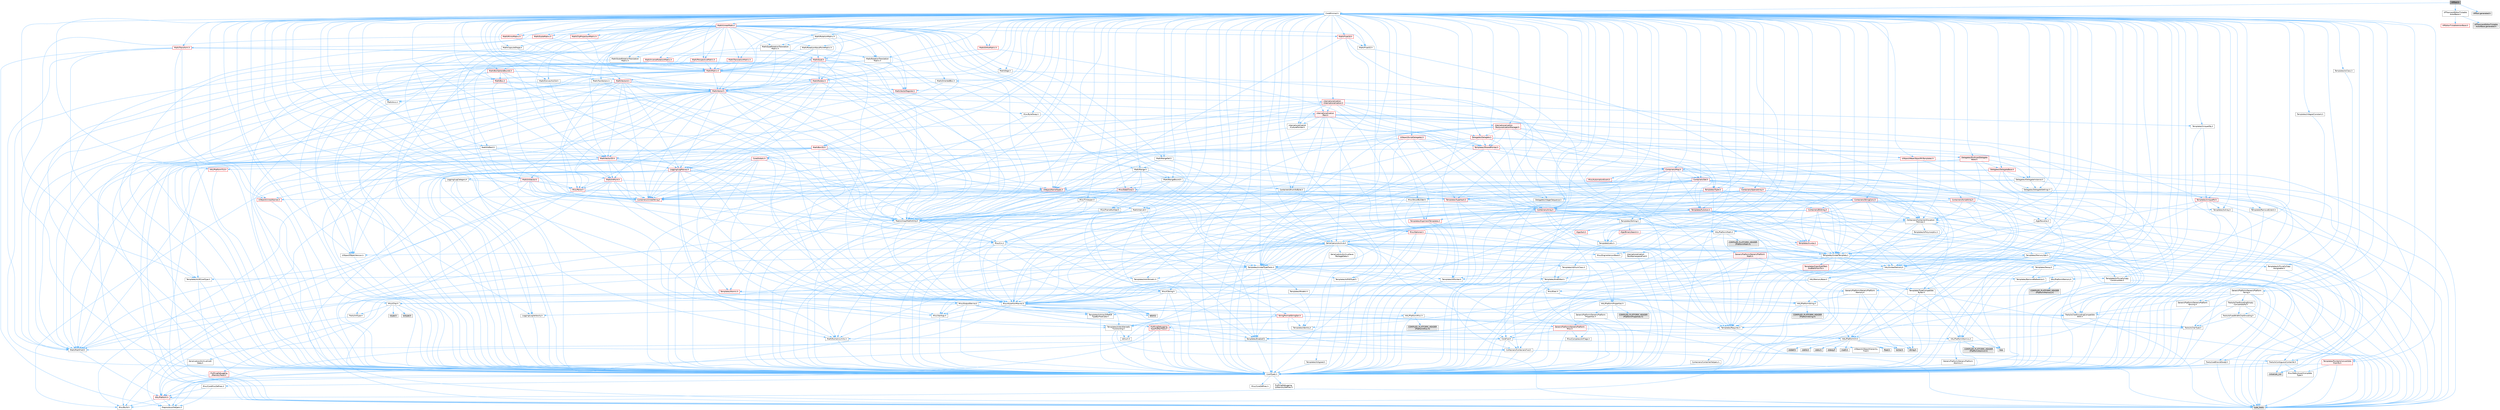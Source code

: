 digraph "VRTool.h"
{
 // INTERACTIVE_SVG=YES
 // LATEX_PDF_SIZE
  bgcolor="transparent";
  edge [fontname=Helvetica,fontsize=10,labelfontname=Helvetica,labelfontsize=10];
  node [fontname=Helvetica,fontsize=10,shape=box,height=0.2,width=0.4];
  Node1 [id="Node000001",label="VRTool.h",height=0.2,width=0.4,color="gray40", fillcolor="grey60", style="filled", fontcolor="black",tooltip=" "];
  Node1 -> Node2 [id="edge1_Node000001_Node000002",color="steelblue1",style="solid",tooltip=" "];
  Node2 [id="Node000002",label="CoreMinimal.h",height=0.2,width=0.4,color="grey40", fillcolor="white", style="filled",URL="$d7/d67/CoreMinimal_8h.html",tooltip=" "];
  Node2 -> Node3 [id="edge2_Node000002_Node000003",color="steelblue1",style="solid",tooltip=" "];
  Node3 [id="Node000003",label="CoreTypes.h",height=0.2,width=0.4,color="grey40", fillcolor="white", style="filled",URL="$dc/dec/CoreTypes_8h.html",tooltip=" "];
  Node3 -> Node4 [id="edge3_Node000003_Node000004",color="steelblue1",style="solid",tooltip=" "];
  Node4 [id="Node000004",label="HAL/Platform.h",height=0.2,width=0.4,color="red", fillcolor="#FFF0F0", style="filled",URL="$d9/dd0/Platform_8h.html",tooltip=" "];
  Node4 -> Node5 [id="edge4_Node000004_Node000005",color="steelblue1",style="solid",tooltip=" "];
  Node5 [id="Node000005",label="Misc/Build.h",height=0.2,width=0.4,color="grey40", fillcolor="white", style="filled",URL="$d3/dbb/Build_8h.html",tooltip=" "];
  Node4 -> Node7 [id="edge5_Node000004_Node000007",color="steelblue1",style="solid",tooltip=" "];
  Node7 [id="Node000007",label="type_traits",height=0.2,width=0.4,color="grey60", fillcolor="#E0E0E0", style="filled",tooltip=" "];
  Node4 -> Node8 [id="edge6_Node000004_Node000008",color="steelblue1",style="solid",tooltip=" "];
  Node8 [id="Node000008",label="PreprocessorHelpers.h",height=0.2,width=0.4,color="grey40", fillcolor="white", style="filled",URL="$db/ddb/PreprocessorHelpers_8h.html",tooltip=" "];
  Node3 -> Node14 [id="edge7_Node000003_Node000014",color="steelblue1",style="solid",tooltip=" "];
  Node14 [id="Node000014",label="ProfilingDebugging\l/UMemoryDefines.h",height=0.2,width=0.4,color="grey40", fillcolor="white", style="filled",URL="$d2/da2/UMemoryDefines_8h.html",tooltip=" "];
  Node3 -> Node15 [id="edge8_Node000003_Node000015",color="steelblue1",style="solid",tooltip=" "];
  Node15 [id="Node000015",label="Misc/CoreMiscDefines.h",height=0.2,width=0.4,color="grey40", fillcolor="white", style="filled",URL="$da/d38/CoreMiscDefines_8h.html",tooltip=" "];
  Node15 -> Node4 [id="edge9_Node000015_Node000004",color="steelblue1",style="solid",tooltip=" "];
  Node15 -> Node8 [id="edge10_Node000015_Node000008",color="steelblue1",style="solid",tooltip=" "];
  Node3 -> Node16 [id="edge11_Node000003_Node000016",color="steelblue1",style="solid",tooltip=" "];
  Node16 [id="Node000016",label="Misc/CoreDefines.h",height=0.2,width=0.4,color="grey40", fillcolor="white", style="filled",URL="$d3/dd2/CoreDefines_8h.html",tooltip=" "];
  Node2 -> Node17 [id="edge12_Node000002_Node000017",color="steelblue1",style="solid",tooltip=" "];
  Node17 [id="Node000017",label="CoreFwd.h",height=0.2,width=0.4,color="grey40", fillcolor="white", style="filled",URL="$d1/d1e/CoreFwd_8h.html",tooltip=" "];
  Node17 -> Node3 [id="edge13_Node000017_Node000003",color="steelblue1",style="solid",tooltip=" "];
  Node17 -> Node18 [id="edge14_Node000017_Node000018",color="steelblue1",style="solid",tooltip=" "];
  Node18 [id="Node000018",label="Containers/ContainersFwd.h",height=0.2,width=0.4,color="grey40", fillcolor="white", style="filled",URL="$d4/d0a/ContainersFwd_8h.html",tooltip=" "];
  Node18 -> Node4 [id="edge15_Node000018_Node000004",color="steelblue1",style="solid",tooltip=" "];
  Node18 -> Node3 [id="edge16_Node000018_Node000003",color="steelblue1",style="solid",tooltip=" "];
  Node18 -> Node19 [id="edge17_Node000018_Node000019",color="steelblue1",style="solid",tooltip=" "];
  Node19 [id="Node000019",label="Traits/IsContiguousContainer.h",height=0.2,width=0.4,color="grey40", fillcolor="white", style="filled",URL="$d5/d3c/IsContiguousContainer_8h.html",tooltip=" "];
  Node19 -> Node3 [id="edge18_Node000019_Node000003",color="steelblue1",style="solid",tooltip=" "];
  Node19 -> Node20 [id="edge19_Node000019_Node000020",color="steelblue1",style="solid",tooltip=" "];
  Node20 [id="Node000020",label="Misc/StaticAssertComplete\lType.h",height=0.2,width=0.4,color="grey40", fillcolor="white", style="filled",URL="$d5/d4e/StaticAssertCompleteType_8h.html",tooltip=" "];
  Node19 -> Node21 [id="edge20_Node000019_Node000021",color="steelblue1",style="solid",tooltip=" "];
  Node21 [id="Node000021",label="initializer_list",height=0.2,width=0.4,color="grey60", fillcolor="#E0E0E0", style="filled",tooltip=" "];
  Node17 -> Node22 [id="edge21_Node000017_Node000022",color="steelblue1",style="solid",tooltip=" "];
  Node22 [id="Node000022",label="Math/MathFwd.h",height=0.2,width=0.4,color="grey40", fillcolor="white", style="filled",URL="$d2/d10/MathFwd_8h.html",tooltip=" "];
  Node22 -> Node4 [id="edge22_Node000022_Node000004",color="steelblue1",style="solid",tooltip=" "];
  Node17 -> Node23 [id="edge23_Node000017_Node000023",color="steelblue1",style="solid",tooltip=" "];
  Node23 [id="Node000023",label="UObject/UObjectHierarchy\lFwd.h",height=0.2,width=0.4,color="grey40", fillcolor="white", style="filled",URL="$d3/d13/UObjectHierarchyFwd_8h.html",tooltip=" "];
  Node2 -> Node23 [id="edge24_Node000002_Node000023",color="steelblue1",style="solid",tooltip=" "];
  Node2 -> Node18 [id="edge25_Node000002_Node000018",color="steelblue1",style="solid",tooltip=" "];
  Node2 -> Node24 [id="edge26_Node000002_Node000024",color="steelblue1",style="solid",tooltip=" "];
  Node24 [id="Node000024",label="Misc/VarArgs.h",height=0.2,width=0.4,color="grey40", fillcolor="white", style="filled",URL="$d5/d6f/VarArgs_8h.html",tooltip=" "];
  Node24 -> Node3 [id="edge27_Node000024_Node000003",color="steelblue1",style="solid",tooltip=" "];
  Node2 -> Node25 [id="edge28_Node000002_Node000025",color="steelblue1",style="solid",tooltip=" "];
  Node25 [id="Node000025",label="Logging/LogVerbosity.h",height=0.2,width=0.4,color="grey40", fillcolor="white", style="filled",URL="$d2/d8f/LogVerbosity_8h.html",tooltip=" "];
  Node25 -> Node3 [id="edge29_Node000025_Node000003",color="steelblue1",style="solid",tooltip=" "];
  Node2 -> Node26 [id="edge30_Node000002_Node000026",color="steelblue1",style="solid",tooltip=" "];
  Node26 [id="Node000026",label="Misc/OutputDevice.h",height=0.2,width=0.4,color="grey40", fillcolor="white", style="filled",URL="$d7/d32/OutputDevice_8h.html",tooltip=" "];
  Node26 -> Node17 [id="edge31_Node000026_Node000017",color="steelblue1",style="solid",tooltip=" "];
  Node26 -> Node3 [id="edge32_Node000026_Node000003",color="steelblue1",style="solid",tooltip=" "];
  Node26 -> Node25 [id="edge33_Node000026_Node000025",color="steelblue1",style="solid",tooltip=" "];
  Node26 -> Node24 [id="edge34_Node000026_Node000024",color="steelblue1",style="solid",tooltip=" "];
  Node26 -> Node27 [id="edge35_Node000026_Node000027",color="steelblue1",style="solid",tooltip=" "];
  Node27 [id="Node000027",label="Templates/IsArrayOrRefOf\lTypeByPredicate.h",height=0.2,width=0.4,color="grey40", fillcolor="white", style="filled",URL="$d6/da1/IsArrayOrRefOfTypeByPredicate_8h.html",tooltip=" "];
  Node27 -> Node3 [id="edge36_Node000027_Node000003",color="steelblue1",style="solid",tooltip=" "];
  Node26 -> Node28 [id="edge37_Node000026_Node000028",color="steelblue1",style="solid",tooltip=" "];
  Node28 [id="Node000028",label="Templates/IsValidVariadic\lFunctionArg.h",height=0.2,width=0.4,color="grey40", fillcolor="white", style="filled",URL="$d0/dc8/IsValidVariadicFunctionArg_8h.html",tooltip=" "];
  Node28 -> Node3 [id="edge38_Node000028_Node000003",color="steelblue1",style="solid",tooltip=" "];
  Node28 -> Node29 [id="edge39_Node000028_Node000029",color="steelblue1",style="solid",tooltip=" "];
  Node29 [id="Node000029",label="IsEnum.h",height=0.2,width=0.4,color="grey40", fillcolor="white", style="filled",URL="$d4/de5/IsEnum_8h.html",tooltip=" "];
  Node28 -> Node7 [id="edge40_Node000028_Node000007",color="steelblue1",style="solid",tooltip=" "];
  Node26 -> Node30 [id="edge41_Node000026_Node000030",color="steelblue1",style="solid",tooltip=" "];
  Node30 [id="Node000030",label="Traits/IsCharEncodingCompatible\lWith.h",height=0.2,width=0.4,color="grey40", fillcolor="white", style="filled",URL="$df/dd1/IsCharEncodingCompatibleWith_8h.html",tooltip=" "];
  Node30 -> Node7 [id="edge42_Node000030_Node000007",color="steelblue1",style="solid",tooltip=" "];
  Node30 -> Node31 [id="edge43_Node000030_Node000031",color="steelblue1",style="solid",tooltip=" "];
  Node31 [id="Node000031",label="Traits/IsCharType.h",height=0.2,width=0.4,color="grey40", fillcolor="white", style="filled",URL="$db/d51/IsCharType_8h.html",tooltip=" "];
  Node31 -> Node3 [id="edge44_Node000031_Node000003",color="steelblue1",style="solid",tooltip=" "];
  Node2 -> Node32 [id="edge45_Node000002_Node000032",color="steelblue1",style="solid",tooltip=" "];
  Node32 [id="Node000032",label="HAL/PlatformCrt.h",height=0.2,width=0.4,color="grey40", fillcolor="white", style="filled",URL="$d8/d75/PlatformCrt_8h.html",tooltip=" "];
  Node32 -> Node33 [id="edge46_Node000032_Node000033",color="steelblue1",style="solid",tooltip=" "];
  Node33 [id="Node000033",label="new",height=0.2,width=0.4,color="grey60", fillcolor="#E0E0E0", style="filled",tooltip=" "];
  Node32 -> Node34 [id="edge47_Node000032_Node000034",color="steelblue1",style="solid",tooltip=" "];
  Node34 [id="Node000034",label="wchar.h",height=0.2,width=0.4,color="grey60", fillcolor="#E0E0E0", style="filled",tooltip=" "];
  Node32 -> Node35 [id="edge48_Node000032_Node000035",color="steelblue1",style="solid",tooltip=" "];
  Node35 [id="Node000035",label="stddef.h",height=0.2,width=0.4,color="grey60", fillcolor="#E0E0E0", style="filled",tooltip=" "];
  Node32 -> Node36 [id="edge49_Node000032_Node000036",color="steelblue1",style="solid",tooltip=" "];
  Node36 [id="Node000036",label="stdlib.h",height=0.2,width=0.4,color="grey60", fillcolor="#E0E0E0", style="filled",tooltip=" "];
  Node32 -> Node37 [id="edge50_Node000032_Node000037",color="steelblue1",style="solid",tooltip=" "];
  Node37 [id="Node000037",label="stdio.h",height=0.2,width=0.4,color="grey60", fillcolor="#E0E0E0", style="filled",tooltip=" "];
  Node32 -> Node38 [id="edge51_Node000032_Node000038",color="steelblue1",style="solid",tooltip=" "];
  Node38 [id="Node000038",label="stdarg.h",height=0.2,width=0.4,color="grey60", fillcolor="#E0E0E0", style="filled",tooltip=" "];
  Node32 -> Node39 [id="edge52_Node000032_Node000039",color="steelblue1",style="solid",tooltip=" "];
  Node39 [id="Node000039",label="math.h",height=0.2,width=0.4,color="grey60", fillcolor="#E0E0E0", style="filled",tooltip=" "];
  Node32 -> Node40 [id="edge53_Node000032_Node000040",color="steelblue1",style="solid",tooltip=" "];
  Node40 [id="Node000040",label="float.h",height=0.2,width=0.4,color="grey60", fillcolor="#E0E0E0", style="filled",tooltip=" "];
  Node32 -> Node41 [id="edge54_Node000032_Node000041",color="steelblue1",style="solid",tooltip=" "];
  Node41 [id="Node000041",label="string.h",height=0.2,width=0.4,color="grey60", fillcolor="#E0E0E0", style="filled",tooltip=" "];
  Node2 -> Node42 [id="edge55_Node000002_Node000042",color="steelblue1",style="solid",tooltip=" "];
  Node42 [id="Node000042",label="HAL/PlatformMisc.h",height=0.2,width=0.4,color="grey40", fillcolor="white", style="filled",URL="$d0/df5/PlatformMisc_8h.html",tooltip=" "];
  Node42 -> Node3 [id="edge56_Node000042_Node000003",color="steelblue1",style="solid",tooltip=" "];
  Node42 -> Node43 [id="edge57_Node000042_Node000043",color="steelblue1",style="solid",tooltip=" "];
  Node43 [id="Node000043",label="GenericPlatform/GenericPlatform\lMisc.h",height=0.2,width=0.4,color="red", fillcolor="#FFF0F0", style="filled",URL="$db/d9a/GenericPlatformMisc_8h.html",tooltip=" "];
  Node43 -> Node17 [id="edge58_Node000043_Node000017",color="steelblue1",style="solid",tooltip=" "];
  Node43 -> Node3 [id="edge59_Node000043_Node000003",color="steelblue1",style="solid",tooltip=" "];
  Node43 -> Node32 [id="edge60_Node000043_Node000032",color="steelblue1",style="solid",tooltip=" "];
  Node43 -> Node47 [id="edge61_Node000043_Node000047",color="steelblue1",style="solid",tooltip=" "];
  Node47 [id="Node000047",label="Math/NumericLimits.h",height=0.2,width=0.4,color="grey40", fillcolor="white", style="filled",URL="$df/d1b/NumericLimits_8h.html",tooltip=" "];
  Node47 -> Node3 [id="edge62_Node000047_Node000003",color="steelblue1",style="solid",tooltip=" "];
  Node43 -> Node48 [id="edge63_Node000043_Node000048",color="steelblue1",style="solid",tooltip=" "];
  Node48 [id="Node000048",label="Misc/CompressionFlags.h",height=0.2,width=0.4,color="grey40", fillcolor="white", style="filled",URL="$d9/d76/CompressionFlags_8h.html",tooltip=" "];
  Node42 -> Node52 [id="edge64_Node000042_Node000052",color="steelblue1",style="solid",tooltip=" "];
  Node52 [id="Node000052",label="COMPILED_PLATFORM_HEADER\l(PlatformMisc.h)",height=0.2,width=0.4,color="grey60", fillcolor="#E0E0E0", style="filled",tooltip=" "];
  Node42 -> Node53 [id="edge65_Node000042_Node000053",color="steelblue1",style="solid",tooltip=" "];
  Node53 [id="Node000053",label="ProfilingDebugging\l/CpuProfilerTrace.h",height=0.2,width=0.4,color="red", fillcolor="#FFF0F0", style="filled",URL="$da/dcb/CpuProfilerTrace_8h.html",tooltip=" "];
  Node53 -> Node3 [id="edge66_Node000053_Node000003",color="steelblue1",style="solid",tooltip=" "];
  Node53 -> Node18 [id="edge67_Node000053_Node000018",color="steelblue1",style="solid",tooltip=" "];
  Node53 -> Node54 [id="edge68_Node000053_Node000054",color="steelblue1",style="solid",tooltip=" "];
  Node54 [id="Node000054",label="HAL/PlatformAtomics.h",height=0.2,width=0.4,color="grey40", fillcolor="white", style="filled",URL="$d3/d36/PlatformAtomics_8h.html",tooltip=" "];
  Node54 -> Node3 [id="edge69_Node000054_Node000003",color="steelblue1",style="solid",tooltip=" "];
  Node54 -> Node55 [id="edge70_Node000054_Node000055",color="steelblue1",style="solid",tooltip=" "];
  Node55 [id="Node000055",label="GenericPlatform/GenericPlatform\lAtomics.h",height=0.2,width=0.4,color="grey40", fillcolor="white", style="filled",URL="$da/d72/GenericPlatformAtomics_8h.html",tooltip=" "];
  Node55 -> Node3 [id="edge71_Node000055_Node000003",color="steelblue1",style="solid",tooltip=" "];
  Node54 -> Node56 [id="edge72_Node000054_Node000056",color="steelblue1",style="solid",tooltip=" "];
  Node56 [id="Node000056",label="COMPILED_PLATFORM_HEADER\l(PlatformAtomics.h)",height=0.2,width=0.4,color="grey60", fillcolor="#E0E0E0", style="filled",tooltip=" "];
  Node53 -> Node8 [id="edge73_Node000053_Node000008",color="steelblue1",style="solid",tooltip=" "];
  Node53 -> Node5 [id="edge74_Node000053_Node000005",color="steelblue1",style="solid",tooltip=" "];
  Node2 -> Node61 [id="edge75_Node000002_Node000061",color="steelblue1",style="solid",tooltip=" "];
  Node61 [id="Node000061",label="Misc/AssertionMacros.h",height=0.2,width=0.4,color="grey40", fillcolor="white", style="filled",URL="$d0/dfa/AssertionMacros_8h.html",tooltip=" "];
  Node61 -> Node3 [id="edge76_Node000061_Node000003",color="steelblue1",style="solid",tooltip=" "];
  Node61 -> Node4 [id="edge77_Node000061_Node000004",color="steelblue1",style="solid",tooltip=" "];
  Node61 -> Node42 [id="edge78_Node000061_Node000042",color="steelblue1",style="solid",tooltip=" "];
  Node61 -> Node8 [id="edge79_Node000061_Node000008",color="steelblue1",style="solid",tooltip=" "];
  Node61 -> Node62 [id="edge80_Node000061_Node000062",color="steelblue1",style="solid",tooltip=" "];
  Node62 [id="Node000062",label="Templates/EnableIf.h",height=0.2,width=0.4,color="grey40", fillcolor="white", style="filled",URL="$d7/d60/EnableIf_8h.html",tooltip=" "];
  Node62 -> Node3 [id="edge81_Node000062_Node000003",color="steelblue1",style="solid",tooltip=" "];
  Node61 -> Node27 [id="edge82_Node000061_Node000027",color="steelblue1",style="solid",tooltip=" "];
  Node61 -> Node28 [id="edge83_Node000061_Node000028",color="steelblue1",style="solid",tooltip=" "];
  Node61 -> Node30 [id="edge84_Node000061_Node000030",color="steelblue1",style="solid",tooltip=" "];
  Node61 -> Node24 [id="edge85_Node000061_Node000024",color="steelblue1",style="solid",tooltip=" "];
  Node61 -> Node63 [id="edge86_Node000061_Node000063",color="steelblue1",style="solid",tooltip=" "];
  Node63 [id="Node000063",label="String/FormatStringSan.h",height=0.2,width=0.4,color="red", fillcolor="#FFF0F0", style="filled",URL="$d3/d8b/FormatStringSan_8h.html",tooltip=" "];
  Node63 -> Node7 [id="edge87_Node000063_Node000007",color="steelblue1",style="solid",tooltip=" "];
  Node63 -> Node3 [id="edge88_Node000063_Node000003",color="steelblue1",style="solid",tooltip=" "];
  Node63 -> Node64 [id="edge89_Node000063_Node000064",color="steelblue1",style="solid",tooltip=" "];
  Node64 [id="Node000064",label="Templates/Requires.h",height=0.2,width=0.4,color="grey40", fillcolor="white", style="filled",URL="$dc/d96/Requires_8h.html",tooltip=" "];
  Node64 -> Node62 [id="edge90_Node000064_Node000062",color="steelblue1",style="solid",tooltip=" "];
  Node64 -> Node7 [id="edge91_Node000064_Node000007",color="steelblue1",style="solid",tooltip=" "];
  Node63 -> Node65 [id="edge92_Node000063_Node000065",color="steelblue1",style="solid",tooltip=" "];
  Node65 [id="Node000065",label="Templates/Identity.h",height=0.2,width=0.4,color="grey40", fillcolor="white", style="filled",URL="$d0/dd5/Identity_8h.html",tooltip=" "];
  Node63 -> Node28 [id="edge93_Node000063_Node000028",color="steelblue1",style="solid",tooltip=" "];
  Node63 -> Node31 [id="edge94_Node000063_Node000031",color="steelblue1",style="solid",tooltip=" "];
  Node63 -> Node18 [id="edge95_Node000063_Node000018",color="steelblue1",style="solid",tooltip=" "];
  Node61 -> Node69 [id="edge96_Node000061_Node000069",color="steelblue1",style="solid",tooltip=" "];
  Node69 [id="Node000069",label="atomic",height=0.2,width=0.4,color="grey60", fillcolor="#E0E0E0", style="filled",tooltip=" "];
  Node2 -> Node70 [id="edge97_Node000002_Node000070",color="steelblue1",style="solid",tooltip=" "];
  Node70 [id="Node000070",label="Templates/IsPointer.h",height=0.2,width=0.4,color="grey40", fillcolor="white", style="filled",URL="$d7/d05/IsPointer_8h.html",tooltip=" "];
  Node70 -> Node3 [id="edge98_Node000070_Node000003",color="steelblue1",style="solid",tooltip=" "];
  Node2 -> Node71 [id="edge99_Node000002_Node000071",color="steelblue1",style="solid",tooltip=" "];
  Node71 [id="Node000071",label="HAL/PlatformMemory.h",height=0.2,width=0.4,color="grey40", fillcolor="white", style="filled",URL="$de/d68/PlatformMemory_8h.html",tooltip=" "];
  Node71 -> Node3 [id="edge100_Node000071_Node000003",color="steelblue1",style="solid",tooltip=" "];
  Node71 -> Node72 [id="edge101_Node000071_Node000072",color="steelblue1",style="solid",tooltip=" "];
  Node72 [id="Node000072",label="GenericPlatform/GenericPlatform\lMemory.h",height=0.2,width=0.4,color="grey40", fillcolor="white", style="filled",URL="$dd/d22/GenericPlatformMemory_8h.html",tooltip=" "];
  Node72 -> Node17 [id="edge102_Node000072_Node000017",color="steelblue1",style="solid",tooltip=" "];
  Node72 -> Node3 [id="edge103_Node000072_Node000003",color="steelblue1",style="solid",tooltip=" "];
  Node72 -> Node73 [id="edge104_Node000072_Node000073",color="steelblue1",style="solid",tooltip=" "];
  Node73 [id="Node000073",label="HAL/PlatformString.h",height=0.2,width=0.4,color="grey40", fillcolor="white", style="filled",URL="$db/db5/PlatformString_8h.html",tooltip=" "];
  Node73 -> Node3 [id="edge105_Node000073_Node000003",color="steelblue1",style="solid",tooltip=" "];
  Node73 -> Node74 [id="edge106_Node000073_Node000074",color="steelblue1",style="solid",tooltip=" "];
  Node74 [id="Node000074",label="COMPILED_PLATFORM_HEADER\l(PlatformString.h)",height=0.2,width=0.4,color="grey60", fillcolor="#E0E0E0", style="filled",tooltip=" "];
  Node72 -> Node41 [id="edge107_Node000072_Node000041",color="steelblue1",style="solid",tooltip=" "];
  Node72 -> Node34 [id="edge108_Node000072_Node000034",color="steelblue1",style="solid",tooltip=" "];
  Node71 -> Node75 [id="edge109_Node000071_Node000075",color="steelblue1",style="solid",tooltip=" "];
  Node75 [id="Node000075",label="COMPILED_PLATFORM_HEADER\l(PlatformMemory.h)",height=0.2,width=0.4,color="grey60", fillcolor="#E0E0E0", style="filled",tooltip=" "];
  Node2 -> Node54 [id="edge110_Node000002_Node000054",color="steelblue1",style="solid",tooltip=" "];
  Node2 -> Node76 [id="edge111_Node000002_Node000076",color="steelblue1",style="solid",tooltip=" "];
  Node76 [id="Node000076",label="Misc/Exec.h",height=0.2,width=0.4,color="grey40", fillcolor="white", style="filled",URL="$de/ddb/Exec_8h.html",tooltip=" "];
  Node76 -> Node3 [id="edge112_Node000076_Node000003",color="steelblue1",style="solid",tooltip=" "];
  Node76 -> Node61 [id="edge113_Node000076_Node000061",color="steelblue1",style="solid",tooltip=" "];
  Node2 -> Node77 [id="edge114_Node000002_Node000077",color="steelblue1",style="solid",tooltip=" "];
  Node77 [id="Node000077",label="HAL/MemoryBase.h",height=0.2,width=0.4,color="grey40", fillcolor="white", style="filled",URL="$d6/d9f/MemoryBase_8h.html",tooltip=" "];
  Node77 -> Node3 [id="edge115_Node000077_Node000003",color="steelblue1",style="solid",tooltip=" "];
  Node77 -> Node54 [id="edge116_Node000077_Node000054",color="steelblue1",style="solid",tooltip=" "];
  Node77 -> Node32 [id="edge117_Node000077_Node000032",color="steelblue1",style="solid",tooltip=" "];
  Node77 -> Node76 [id="edge118_Node000077_Node000076",color="steelblue1",style="solid",tooltip=" "];
  Node77 -> Node26 [id="edge119_Node000077_Node000026",color="steelblue1",style="solid",tooltip=" "];
  Node77 -> Node78 [id="edge120_Node000077_Node000078",color="steelblue1",style="solid",tooltip=" "];
  Node78 [id="Node000078",label="Templates/Atomic.h",height=0.2,width=0.4,color="red", fillcolor="#FFF0F0", style="filled",URL="$d3/d91/Atomic_8h.html",tooltip=" "];
  Node78 -> Node86 [id="edge121_Node000078_Node000086",color="steelblue1",style="solid",tooltip=" "];
  Node86 [id="Node000086",label="Traits/IntType.h",height=0.2,width=0.4,color="grey40", fillcolor="white", style="filled",URL="$d7/deb/IntType_8h.html",tooltip=" "];
  Node86 -> Node4 [id="edge122_Node000086_Node000004",color="steelblue1",style="solid",tooltip=" "];
  Node78 -> Node69 [id="edge123_Node000078_Node000069",color="steelblue1",style="solid",tooltip=" "];
  Node2 -> Node87 [id="edge124_Node000002_Node000087",color="steelblue1",style="solid",tooltip=" "];
  Node87 [id="Node000087",label="HAL/UnrealMemory.h",height=0.2,width=0.4,color="grey40", fillcolor="white", style="filled",URL="$d9/d96/UnrealMemory_8h.html",tooltip=" "];
  Node87 -> Node3 [id="edge125_Node000087_Node000003",color="steelblue1",style="solid",tooltip=" "];
  Node87 -> Node72 [id="edge126_Node000087_Node000072",color="steelblue1",style="solid",tooltip=" "];
  Node87 -> Node77 [id="edge127_Node000087_Node000077",color="steelblue1",style="solid",tooltip=" "];
  Node87 -> Node71 [id="edge128_Node000087_Node000071",color="steelblue1",style="solid",tooltip=" "];
  Node87 -> Node88 [id="edge129_Node000087_Node000088",color="steelblue1",style="solid",tooltip=" "];
  Node88 [id="Node000088",label="ProfilingDebugging\l/MemoryTrace.h",height=0.2,width=0.4,color="red", fillcolor="#FFF0F0", style="filled",URL="$da/dd7/MemoryTrace_8h.html",tooltip=" "];
  Node88 -> Node4 [id="edge130_Node000088_Node000004",color="steelblue1",style="solid",tooltip=" "];
  Node87 -> Node70 [id="edge131_Node000087_Node000070",color="steelblue1",style="solid",tooltip=" "];
  Node2 -> Node89 [id="edge132_Node000002_Node000089",color="steelblue1",style="solid",tooltip=" "];
  Node89 [id="Node000089",label="Templates/IsArithmetic.h",height=0.2,width=0.4,color="grey40", fillcolor="white", style="filled",URL="$d2/d5d/IsArithmetic_8h.html",tooltip=" "];
  Node89 -> Node3 [id="edge133_Node000089_Node000003",color="steelblue1",style="solid",tooltip=" "];
  Node2 -> Node83 [id="edge134_Node000002_Node000083",color="steelblue1",style="solid",tooltip=" "];
  Node83 [id="Node000083",label="Templates/AndOrNot.h",height=0.2,width=0.4,color="grey40", fillcolor="white", style="filled",URL="$db/d0a/AndOrNot_8h.html",tooltip=" "];
  Node83 -> Node3 [id="edge135_Node000083_Node000003",color="steelblue1",style="solid",tooltip=" "];
  Node2 -> Node90 [id="edge136_Node000002_Node000090",color="steelblue1",style="solid",tooltip=" "];
  Node90 [id="Node000090",label="Templates/IsPODType.h",height=0.2,width=0.4,color="grey40", fillcolor="white", style="filled",URL="$d7/db1/IsPODType_8h.html",tooltip=" "];
  Node90 -> Node3 [id="edge137_Node000090_Node000003",color="steelblue1",style="solid",tooltip=" "];
  Node2 -> Node91 [id="edge138_Node000002_Node000091",color="steelblue1",style="solid",tooltip=" "];
  Node91 [id="Node000091",label="Templates/IsUECoreType.h",height=0.2,width=0.4,color="grey40", fillcolor="white", style="filled",URL="$d1/db8/IsUECoreType_8h.html",tooltip=" "];
  Node91 -> Node3 [id="edge139_Node000091_Node000003",color="steelblue1",style="solid",tooltip=" "];
  Node91 -> Node7 [id="edge140_Node000091_Node000007",color="steelblue1",style="solid",tooltip=" "];
  Node2 -> Node84 [id="edge141_Node000002_Node000084",color="steelblue1",style="solid",tooltip=" "];
  Node84 [id="Node000084",label="Templates/IsTriviallyCopy\lConstructible.h",height=0.2,width=0.4,color="grey40", fillcolor="white", style="filled",URL="$d3/d78/IsTriviallyCopyConstructible_8h.html",tooltip=" "];
  Node84 -> Node3 [id="edge142_Node000084_Node000003",color="steelblue1",style="solid",tooltip=" "];
  Node84 -> Node7 [id="edge143_Node000084_Node000007",color="steelblue1",style="solid",tooltip=" "];
  Node2 -> Node92 [id="edge144_Node000002_Node000092",color="steelblue1",style="solid",tooltip=" "];
  Node92 [id="Node000092",label="Templates/UnrealTypeTraits.h",height=0.2,width=0.4,color="grey40", fillcolor="white", style="filled",URL="$d2/d2d/UnrealTypeTraits_8h.html",tooltip=" "];
  Node92 -> Node3 [id="edge145_Node000092_Node000003",color="steelblue1",style="solid",tooltip=" "];
  Node92 -> Node70 [id="edge146_Node000092_Node000070",color="steelblue1",style="solid",tooltip=" "];
  Node92 -> Node61 [id="edge147_Node000092_Node000061",color="steelblue1",style="solid",tooltip=" "];
  Node92 -> Node83 [id="edge148_Node000092_Node000083",color="steelblue1",style="solid",tooltip=" "];
  Node92 -> Node62 [id="edge149_Node000092_Node000062",color="steelblue1",style="solid",tooltip=" "];
  Node92 -> Node89 [id="edge150_Node000092_Node000089",color="steelblue1",style="solid",tooltip=" "];
  Node92 -> Node29 [id="edge151_Node000092_Node000029",color="steelblue1",style="solid",tooltip=" "];
  Node92 -> Node93 [id="edge152_Node000092_Node000093",color="steelblue1",style="solid",tooltip=" "];
  Node93 [id="Node000093",label="Templates/Models.h",height=0.2,width=0.4,color="grey40", fillcolor="white", style="filled",URL="$d3/d0c/Models_8h.html",tooltip=" "];
  Node93 -> Node65 [id="edge153_Node000093_Node000065",color="steelblue1",style="solid",tooltip=" "];
  Node92 -> Node90 [id="edge154_Node000092_Node000090",color="steelblue1",style="solid",tooltip=" "];
  Node92 -> Node91 [id="edge155_Node000092_Node000091",color="steelblue1",style="solid",tooltip=" "];
  Node92 -> Node84 [id="edge156_Node000092_Node000084",color="steelblue1",style="solid",tooltip=" "];
  Node2 -> Node62 [id="edge157_Node000002_Node000062",color="steelblue1",style="solid",tooltip=" "];
  Node2 -> Node94 [id="edge158_Node000002_Node000094",color="steelblue1",style="solid",tooltip=" "];
  Node94 [id="Node000094",label="Templates/RemoveReference.h",height=0.2,width=0.4,color="grey40", fillcolor="white", style="filled",URL="$da/dbe/RemoveReference_8h.html",tooltip=" "];
  Node94 -> Node3 [id="edge159_Node000094_Node000003",color="steelblue1",style="solid",tooltip=" "];
  Node2 -> Node95 [id="edge160_Node000002_Node000095",color="steelblue1",style="solid",tooltip=" "];
  Node95 [id="Node000095",label="Templates/IntegralConstant.h",height=0.2,width=0.4,color="grey40", fillcolor="white", style="filled",URL="$db/d1b/IntegralConstant_8h.html",tooltip=" "];
  Node95 -> Node3 [id="edge161_Node000095_Node000003",color="steelblue1",style="solid",tooltip=" "];
  Node2 -> Node96 [id="edge162_Node000002_Node000096",color="steelblue1",style="solid",tooltip=" "];
  Node96 [id="Node000096",label="Templates/IsClass.h",height=0.2,width=0.4,color="grey40", fillcolor="white", style="filled",URL="$db/dcb/IsClass_8h.html",tooltip=" "];
  Node96 -> Node3 [id="edge163_Node000096_Node000003",color="steelblue1",style="solid",tooltip=" "];
  Node2 -> Node97 [id="edge164_Node000002_Node000097",color="steelblue1",style="solid",tooltip=" "];
  Node97 [id="Node000097",label="Templates/TypeCompatible\lBytes.h",height=0.2,width=0.4,color="grey40", fillcolor="white", style="filled",URL="$df/d0a/TypeCompatibleBytes_8h.html",tooltip=" "];
  Node97 -> Node3 [id="edge165_Node000097_Node000003",color="steelblue1",style="solid",tooltip=" "];
  Node97 -> Node41 [id="edge166_Node000097_Node000041",color="steelblue1",style="solid",tooltip=" "];
  Node97 -> Node33 [id="edge167_Node000097_Node000033",color="steelblue1",style="solid",tooltip=" "];
  Node97 -> Node7 [id="edge168_Node000097_Node000007",color="steelblue1",style="solid",tooltip=" "];
  Node2 -> Node19 [id="edge169_Node000002_Node000019",color="steelblue1",style="solid",tooltip=" "];
  Node2 -> Node98 [id="edge170_Node000002_Node000098",color="steelblue1",style="solid",tooltip=" "];
  Node98 [id="Node000098",label="Templates/UnrealTemplate.h",height=0.2,width=0.4,color="grey40", fillcolor="white", style="filled",URL="$d4/d24/UnrealTemplate_8h.html",tooltip=" "];
  Node98 -> Node3 [id="edge171_Node000098_Node000003",color="steelblue1",style="solid",tooltip=" "];
  Node98 -> Node70 [id="edge172_Node000098_Node000070",color="steelblue1",style="solid",tooltip=" "];
  Node98 -> Node87 [id="edge173_Node000098_Node000087",color="steelblue1",style="solid",tooltip=" "];
  Node98 -> Node99 [id="edge174_Node000098_Node000099",color="steelblue1",style="solid",tooltip=" "];
  Node99 [id="Node000099",label="Templates/CopyQualifiers\lAndRefsFromTo.h",height=0.2,width=0.4,color="red", fillcolor="#FFF0F0", style="filled",URL="$d3/db3/CopyQualifiersAndRefsFromTo_8h.html",tooltip=" "];
  Node98 -> Node92 [id="edge175_Node000098_Node000092",color="steelblue1",style="solid",tooltip=" "];
  Node98 -> Node94 [id="edge176_Node000098_Node000094",color="steelblue1",style="solid",tooltip=" "];
  Node98 -> Node64 [id="edge177_Node000098_Node000064",color="steelblue1",style="solid",tooltip=" "];
  Node98 -> Node97 [id="edge178_Node000098_Node000097",color="steelblue1",style="solid",tooltip=" "];
  Node98 -> Node65 [id="edge179_Node000098_Node000065",color="steelblue1",style="solid",tooltip=" "];
  Node98 -> Node19 [id="edge180_Node000098_Node000019",color="steelblue1",style="solid",tooltip=" "];
  Node98 -> Node101 [id="edge181_Node000098_Node000101",color="steelblue1",style="solid",tooltip=" "];
  Node101 [id="Node000101",label="Traits/UseBitwiseSwap.h",height=0.2,width=0.4,color="grey40", fillcolor="white", style="filled",URL="$db/df3/UseBitwiseSwap_8h.html",tooltip=" "];
  Node101 -> Node3 [id="edge182_Node000101_Node000003",color="steelblue1",style="solid",tooltip=" "];
  Node101 -> Node7 [id="edge183_Node000101_Node000007",color="steelblue1",style="solid",tooltip=" "];
  Node98 -> Node7 [id="edge184_Node000098_Node000007",color="steelblue1",style="solid",tooltip=" "];
  Node2 -> Node47 [id="edge185_Node000002_Node000047",color="steelblue1",style="solid",tooltip=" "];
  Node2 -> Node102 [id="edge186_Node000002_Node000102",color="steelblue1",style="solid",tooltip=" "];
  Node102 [id="Node000102",label="HAL/PlatformMath.h",height=0.2,width=0.4,color="grey40", fillcolor="white", style="filled",URL="$dc/d53/PlatformMath_8h.html",tooltip=" "];
  Node102 -> Node3 [id="edge187_Node000102_Node000003",color="steelblue1",style="solid",tooltip=" "];
  Node102 -> Node103 [id="edge188_Node000102_Node000103",color="steelblue1",style="solid",tooltip=" "];
  Node103 [id="Node000103",label="GenericPlatform/GenericPlatform\lMath.h",height=0.2,width=0.4,color="red", fillcolor="#FFF0F0", style="filled",URL="$d5/d79/GenericPlatformMath_8h.html",tooltip=" "];
  Node103 -> Node3 [id="edge189_Node000103_Node000003",color="steelblue1",style="solid",tooltip=" "];
  Node103 -> Node18 [id="edge190_Node000103_Node000018",color="steelblue1",style="solid",tooltip=" "];
  Node103 -> Node32 [id="edge191_Node000103_Node000032",color="steelblue1",style="solid",tooltip=" "];
  Node103 -> Node83 [id="edge192_Node000103_Node000083",color="steelblue1",style="solid",tooltip=" "];
  Node103 -> Node104 [id="edge193_Node000103_Node000104",color="steelblue1",style="solid",tooltip=" "];
  Node104 [id="Node000104",label="Templates/Decay.h",height=0.2,width=0.4,color="grey40", fillcolor="white", style="filled",URL="$dd/d0f/Decay_8h.html",tooltip=" "];
  Node104 -> Node3 [id="edge194_Node000104_Node000003",color="steelblue1",style="solid",tooltip=" "];
  Node104 -> Node94 [id="edge195_Node000104_Node000094",color="steelblue1",style="solid",tooltip=" "];
  Node104 -> Node7 [id="edge196_Node000104_Node000007",color="steelblue1",style="solid",tooltip=" "];
  Node103 -> Node92 [id="edge197_Node000103_Node000092",color="steelblue1",style="solid",tooltip=" "];
  Node103 -> Node64 [id="edge198_Node000103_Node000064",color="steelblue1",style="solid",tooltip=" "];
  Node103 -> Node97 [id="edge199_Node000103_Node000097",color="steelblue1",style="solid",tooltip=" "];
  Node103 -> Node7 [id="edge200_Node000103_Node000007",color="steelblue1",style="solid",tooltip=" "];
  Node102 -> Node109 [id="edge201_Node000102_Node000109",color="steelblue1",style="solid",tooltip=" "];
  Node109 [id="Node000109",label="COMPILED_PLATFORM_HEADER\l(PlatformMath.h)",height=0.2,width=0.4,color="grey60", fillcolor="#E0E0E0", style="filled",tooltip=" "];
  Node2 -> Node85 [id="edge202_Node000002_Node000085",color="steelblue1",style="solid",tooltip=" "];
  Node85 [id="Node000085",label="Templates/IsTriviallyCopy\lAssignable.h",height=0.2,width=0.4,color="grey40", fillcolor="white", style="filled",URL="$d2/df2/IsTriviallyCopyAssignable_8h.html",tooltip=" "];
  Node85 -> Node3 [id="edge203_Node000085_Node000003",color="steelblue1",style="solid",tooltip=" "];
  Node85 -> Node7 [id="edge204_Node000085_Node000007",color="steelblue1",style="solid",tooltip=" "];
  Node2 -> Node110 [id="edge205_Node000002_Node000110",color="steelblue1",style="solid",tooltip=" "];
  Node110 [id="Node000110",label="Templates/MemoryOps.h",height=0.2,width=0.4,color="grey40", fillcolor="white", style="filled",URL="$db/dea/MemoryOps_8h.html",tooltip=" "];
  Node110 -> Node3 [id="edge206_Node000110_Node000003",color="steelblue1",style="solid",tooltip=" "];
  Node110 -> Node87 [id="edge207_Node000110_Node000087",color="steelblue1",style="solid",tooltip=" "];
  Node110 -> Node85 [id="edge208_Node000110_Node000085",color="steelblue1",style="solid",tooltip=" "];
  Node110 -> Node84 [id="edge209_Node000110_Node000084",color="steelblue1",style="solid",tooltip=" "];
  Node110 -> Node64 [id="edge210_Node000110_Node000064",color="steelblue1",style="solid",tooltip=" "];
  Node110 -> Node92 [id="edge211_Node000110_Node000092",color="steelblue1",style="solid",tooltip=" "];
  Node110 -> Node101 [id="edge212_Node000110_Node000101",color="steelblue1",style="solid",tooltip=" "];
  Node110 -> Node33 [id="edge213_Node000110_Node000033",color="steelblue1",style="solid",tooltip=" "];
  Node110 -> Node7 [id="edge214_Node000110_Node000007",color="steelblue1",style="solid",tooltip=" "];
  Node2 -> Node111 [id="edge215_Node000002_Node000111",color="steelblue1",style="solid",tooltip=" "];
  Node111 [id="Node000111",label="Containers/ContainerAllocation\lPolicies.h",height=0.2,width=0.4,color="grey40", fillcolor="white", style="filled",URL="$d7/dff/ContainerAllocationPolicies_8h.html",tooltip=" "];
  Node111 -> Node3 [id="edge216_Node000111_Node000003",color="steelblue1",style="solid",tooltip=" "];
  Node111 -> Node112 [id="edge217_Node000111_Node000112",color="steelblue1",style="solid",tooltip=" "];
  Node112 [id="Node000112",label="Containers/ContainerHelpers.h",height=0.2,width=0.4,color="grey40", fillcolor="white", style="filled",URL="$d7/d33/ContainerHelpers_8h.html",tooltip=" "];
  Node112 -> Node3 [id="edge218_Node000112_Node000003",color="steelblue1",style="solid",tooltip=" "];
  Node111 -> Node111 [id="edge219_Node000111_Node000111",color="steelblue1",style="solid",tooltip=" "];
  Node111 -> Node102 [id="edge220_Node000111_Node000102",color="steelblue1",style="solid",tooltip=" "];
  Node111 -> Node87 [id="edge221_Node000111_Node000087",color="steelblue1",style="solid",tooltip=" "];
  Node111 -> Node47 [id="edge222_Node000111_Node000047",color="steelblue1",style="solid",tooltip=" "];
  Node111 -> Node61 [id="edge223_Node000111_Node000061",color="steelblue1",style="solid",tooltip=" "];
  Node111 -> Node113 [id="edge224_Node000111_Node000113",color="steelblue1",style="solid",tooltip=" "];
  Node113 [id="Node000113",label="Templates/IsPolymorphic.h",height=0.2,width=0.4,color="grey40", fillcolor="white", style="filled",URL="$dc/d20/IsPolymorphic_8h.html",tooltip=" "];
  Node111 -> Node110 [id="edge225_Node000111_Node000110",color="steelblue1",style="solid",tooltip=" "];
  Node111 -> Node97 [id="edge226_Node000111_Node000097",color="steelblue1",style="solid",tooltip=" "];
  Node111 -> Node7 [id="edge227_Node000111_Node000007",color="steelblue1",style="solid",tooltip=" "];
  Node2 -> Node114 [id="edge228_Node000002_Node000114",color="steelblue1",style="solid",tooltip=" "];
  Node114 [id="Node000114",label="Templates/IsEnumClass.h",height=0.2,width=0.4,color="grey40", fillcolor="white", style="filled",URL="$d7/d15/IsEnumClass_8h.html",tooltip=" "];
  Node114 -> Node3 [id="edge229_Node000114_Node000003",color="steelblue1",style="solid",tooltip=" "];
  Node114 -> Node83 [id="edge230_Node000114_Node000083",color="steelblue1",style="solid",tooltip=" "];
  Node2 -> Node115 [id="edge231_Node000002_Node000115",color="steelblue1",style="solid",tooltip=" "];
  Node115 [id="Node000115",label="HAL/PlatformProperties.h",height=0.2,width=0.4,color="grey40", fillcolor="white", style="filled",URL="$d9/db0/PlatformProperties_8h.html",tooltip=" "];
  Node115 -> Node3 [id="edge232_Node000115_Node000003",color="steelblue1",style="solid",tooltip=" "];
  Node115 -> Node116 [id="edge233_Node000115_Node000116",color="steelblue1",style="solid",tooltip=" "];
  Node116 [id="Node000116",label="GenericPlatform/GenericPlatform\lProperties.h",height=0.2,width=0.4,color="grey40", fillcolor="white", style="filled",URL="$d2/dcd/GenericPlatformProperties_8h.html",tooltip=" "];
  Node116 -> Node3 [id="edge234_Node000116_Node000003",color="steelblue1",style="solid",tooltip=" "];
  Node116 -> Node43 [id="edge235_Node000116_Node000043",color="steelblue1",style="solid",tooltip=" "];
  Node115 -> Node117 [id="edge236_Node000115_Node000117",color="steelblue1",style="solid",tooltip=" "];
  Node117 [id="Node000117",label="COMPILED_PLATFORM_HEADER\l(PlatformProperties.h)",height=0.2,width=0.4,color="grey60", fillcolor="#E0E0E0", style="filled",tooltip=" "];
  Node2 -> Node118 [id="edge237_Node000002_Node000118",color="steelblue1",style="solid",tooltip=" "];
  Node118 [id="Node000118",label="Misc/EngineVersionBase.h",height=0.2,width=0.4,color="grey40", fillcolor="white", style="filled",URL="$d5/d2b/EngineVersionBase_8h.html",tooltip=" "];
  Node118 -> Node3 [id="edge238_Node000118_Node000003",color="steelblue1",style="solid",tooltip=" "];
  Node2 -> Node119 [id="edge239_Node000002_Node000119",color="steelblue1",style="solid",tooltip=" "];
  Node119 [id="Node000119",label="Internationalization\l/TextNamespaceFwd.h",height=0.2,width=0.4,color="grey40", fillcolor="white", style="filled",URL="$d8/d97/TextNamespaceFwd_8h.html",tooltip=" "];
  Node119 -> Node3 [id="edge240_Node000119_Node000003",color="steelblue1",style="solid",tooltip=" "];
  Node2 -> Node120 [id="edge241_Node000002_Node000120",color="steelblue1",style="solid",tooltip=" "];
  Node120 [id="Node000120",label="Serialization/Archive.h",height=0.2,width=0.4,color="grey40", fillcolor="white", style="filled",URL="$d7/d3b/Archive_8h.html",tooltip=" "];
  Node120 -> Node17 [id="edge242_Node000120_Node000017",color="steelblue1",style="solid",tooltip=" "];
  Node120 -> Node3 [id="edge243_Node000120_Node000003",color="steelblue1",style="solid",tooltip=" "];
  Node120 -> Node115 [id="edge244_Node000120_Node000115",color="steelblue1",style="solid",tooltip=" "];
  Node120 -> Node119 [id="edge245_Node000120_Node000119",color="steelblue1",style="solid",tooltip=" "];
  Node120 -> Node22 [id="edge246_Node000120_Node000022",color="steelblue1",style="solid",tooltip=" "];
  Node120 -> Node61 [id="edge247_Node000120_Node000061",color="steelblue1",style="solid",tooltip=" "];
  Node120 -> Node5 [id="edge248_Node000120_Node000005",color="steelblue1",style="solid",tooltip=" "];
  Node120 -> Node48 [id="edge249_Node000120_Node000048",color="steelblue1",style="solid",tooltip=" "];
  Node120 -> Node118 [id="edge250_Node000120_Node000118",color="steelblue1",style="solid",tooltip=" "];
  Node120 -> Node24 [id="edge251_Node000120_Node000024",color="steelblue1",style="solid",tooltip=" "];
  Node120 -> Node121 [id="edge252_Node000120_Node000121",color="steelblue1",style="solid",tooltip=" "];
  Node121 [id="Node000121",label="Serialization/ArchiveCook\lData.h",height=0.2,width=0.4,color="grey40", fillcolor="white", style="filled",URL="$dc/db6/ArchiveCookData_8h.html",tooltip=" "];
  Node121 -> Node4 [id="edge253_Node000121_Node000004",color="steelblue1",style="solid",tooltip=" "];
  Node120 -> Node122 [id="edge254_Node000120_Node000122",color="steelblue1",style="solid",tooltip=" "];
  Node122 [id="Node000122",label="Serialization/ArchiveSave\lPackageData.h",height=0.2,width=0.4,color="grey40", fillcolor="white", style="filled",URL="$d1/d37/ArchiveSavePackageData_8h.html",tooltip=" "];
  Node120 -> Node62 [id="edge255_Node000120_Node000062",color="steelblue1",style="solid",tooltip=" "];
  Node120 -> Node27 [id="edge256_Node000120_Node000027",color="steelblue1",style="solid",tooltip=" "];
  Node120 -> Node114 [id="edge257_Node000120_Node000114",color="steelblue1",style="solid",tooltip=" "];
  Node120 -> Node107 [id="edge258_Node000120_Node000107",color="steelblue1",style="solid",tooltip=" "];
  Node107 [id="Node000107",label="Templates/IsSigned.h",height=0.2,width=0.4,color="grey40", fillcolor="white", style="filled",URL="$d8/dd8/IsSigned_8h.html",tooltip=" "];
  Node107 -> Node3 [id="edge259_Node000107_Node000003",color="steelblue1",style="solid",tooltip=" "];
  Node120 -> Node28 [id="edge260_Node000120_Node000028",color="steelblue1",style="solid",tooltip=" "];
  Node120 -> Node98 [id="edge261_Node000120_Node000098",color="steelblue1",style="solid",tooltip=" "];
  Node120 -> Node30 [id="edge262_Node000120_Node000030",color="steelblue1",style="solid",tooltip=" "];
  Node120 -> Node123 [id="edge263_Node000120_Node000123",color="steelblue1",style="solid",tooltip=" "];
  Node123 [id="Node000123",label="UObject/ObjectVersion.h",height=0.2,width=0.4,color="grey40", fillcolor="white", style="filled",URL="$da/d63/ObjectVersion_8h.html",tooltip=" "];
  Node123 -> Node3 [id="edge264_Node000123_Node000003",color="steelblue1",style="solid",tooltip=" "];
  Node2 -> Node124 [id="edge265_Node000002_Node000124",color="steelblue1",style="solid",tooltip=" "];
  Node124 [id="Node000124",label="Templates/Less.h",height=0.2,width=0.4,color="grey40", fillcolor="white", style="filled",URL="$de/dc8/Less_8h.html",tooltip=" "];
  Node124 -> Node3 [id="edge266_Node000124_Node000003",color="steelblue1",style="solid",tooltip=" "];
  Node124 -> Node98 [id="edge267_Node000124_Node000098",color="steelblue1",style="solid",tooltip=" "];
  Node2 -> Node125 [id="edge268_Node000002_Node000125",color="steelblue1",style="solid",tooltip=" "];
  Node125 [id="Node000125",label="Templates/Sorting.h",height=0.2,width=0.4,color="grey40", fillcolor="white", style="filled",URL="$d3/d9e/Sorting_8h.html",tooltip=" "];
  Node125 -> Node3 [id="edge269_Node000125_Node000003",color="steelblue1",style="solid",tooltip=" "];
  Node125 -> Node126 [id="edge270_Node000125_Node000126",color="steelblue1",style="solid",tooltip=" "];
  Node126 [id="Node000126",label="Algo/BinarySearch.h",height=0.2,width=0.4,color="red", fillcolor="#FFF0F0", style="filled",URL="$db/db4/BinarySearch_8h.html",tooltip=" "];
  Node126 -> Node128 [id="edge271_Node000126_Node000128",color="steelblue1",style="solid",tooltip=" "];
  Node128 [id="Node000128",label="Templates/Invoke.h",height=0.2,width=0.4,color="red", fillcolor="#FFF0F0", style="filled",URL="$d7/deb/Invoke_8h.html",tooltip=" "];
  Node128 -> Node3 [id="edge272_Node000128_Node000003",color="steelblue1",style="solid",tooltip=" "];
  Node128 -> Node98 [id="edge273_Node000128_Node000098",color="steelblue1",style="solid",tooltip=" "];
  Node128 -> Node7 [id="edge274_Node000128_Node000007",color="steelblue1",style="solid",tooltip=" "];
  Node126 -> Node124 [id="edge275_Node000126_Node000124",color="steelblue1",style="solid",tooltip=" "];
  Node125 -> Node130 [id="edge276_Node000125_Node000130",color="steelblue1",style="solid",tooltip=" "];
  Node130 [id="Node000130",label="Algo/Sort.h",height=0.2,width=0.4,color="red", fillcolor="#FFF0F0", style="filled",URL="$d1/d87/Sort_8h.html",tooltip=" "];
  Node125 -> Node102 [id="edge277_Node000125_Node000102",color="steelblue1",style="solid",tooltip=" "];
  Node125 -> Node124 [id="edge278_Node000125_Node000124",color="steelblue1",style="solid",tooltip=" "];
  Node2 -> Node136 [id="edge279_Node000002_Node000136",color="steelblue1",style="solid",tooltip=" "];
  Node136 [id="Node000136",label="Misc/Char.h",height=0.2,width=0.4,color="grey40", fillcolor="white", style="filled",URL="$d0/d58/Char_8h.html",tooltip=" "];
  Node136 -> Node3 [id="edge280_Node000136_Node000003",color="steelblue1",style="solid",tooltip=" "];
  Node136 -> Node86 [id="edge281_Node000136_Node000086",color="steelblue1",style="solid",tooltip=" "];
  Node136 -> Node137 [id="edge282_Node000136_Node000137",color="steelblue1",style="solid",tooltip=" "];
  Node137 [id="Node000137",label="ctype.h",height=0.2,width=0.4,color="grey60", fillcolor="#E0E0E0", style="filled",tooltip=" "];
  Node136 -> Node138 [id="edge283_Node000136_Node000138",color="steelblue1",style="solid",tooltip=" "];
  Node138 [id="Node000138",label="wctype.h",height=0.2,width=0.4,color="grey60", fillcolor="#E0E0E0", style="filled",tooltip=" "];
  Node136 -> Node7 [id="edge284_Node000136_Node000007",color="steelblue1",style="solid",tooltip=" "];
  Node2 -> Node139 [id="edge285_Node000002_Node000139",color="steelblue1",style="solid",tooltip=" "];
  Node139 [id="Node000139",label="GenericPlatform/GenericPlatform\lStricmp.h",height=0.2,width=0.4,color="grey40", fillcolor="white", style="filled",URL="$d2/d86/GenericPlatformStricmp_8h.html",tooltip=" "];
  Node139 -> Node3 [id="edge286_Node000139_Node000003",color="steelblue1",style="solid",tooltip=" "];
  Node2 -> Node140 [id="edge287_Node000002_Node000140",color="steelblue1",style="solid",tooltip=" "];
  Node140 [id="Node000140",label="GenericPlatform/GenericPlatform\lString.h",height=0.2,width=0.4,color="grey40", fillcolor="white", style="filled",URL="$dd/d20/GenericPlatformString_8h.html",tooltip=" "];
  Node140 -> Node3 [id="edge288_Node000140_Node000003",color="steelblue1",style="solid",tooltip=" "];
  Node140 -> Node139 [id="edge289_Node000140_Node000139",color="steelblue1",style="solid",tooltip=" "];
  Node140 -> Node62 [id="edge290_Node000140_Node000062",color="steelblue1",style="solid",tooltip=" "];
  Node140 -> Node30 [id="edge291_Node000140_Node000030",color="steelblue1",style="solid",tooltip=" "];
  Node140 -> Node141 [id="edge292_Node000140_Node000141",color="steelblue1",style="solid",tooltip=" "];
  Node141 [id="Node000141",label="Traits/IsCharEncodingSimply\lConvertibleTo.h",height=0.2,width=0.4,color="grey40", fillcolor="white", style="filled",URL="$d4/dee/IsCharEncodingSimplyConvertibleTo_8h.html",tooltip=" "];
  Node141 -> Node7 [id="edge293_Node000141_Node000007",color="steelblue1",style="solid",tooltip=" "];
  Node141 -> Node30 [id="edge294_Node000141_Node000030",color="steelblue1",style="solid",tooltip=" "];
  Node141 -> Node142 [id="edge295_Node000141_Node000142",color="steelblue1",style="solid",tooltip=" "];
  Node142 [id="Node000142",label="Traits/IsFixedWidthCharEncoding.h",height=0.2,width=0.4,color="grey40", fillcolor="white", style="filled",URL="$dc/d9e/IsFixedWidthCharEncoding_8h.html",tooltip=" "];
  Node142 -> Node7 [id="edge296_Node000142_Node000007",color="steelblue1",style="solid",tooltip=" "];
  Node142 -> Node31 [id="edge297_Node000142_Node000031",color="steelblue1",style="solid",tooltip=" "];
  Node141 -> Node31 [id="edge298_Node000141_Node000031",color="steelblue1",style="solid",tooltip=" "];
  Node140 -> Node31 [id="edge299_Node000140_Node000031",color="steelblue1",style="solid",tooltip=" "];
  Node140 -> Node142 [id="edge300_Node000140_Node000142",color="steelblue1",style="solid",tooltip=" "];
  Node140 -> Node7 [id="edge301_Node000140_Node000007",color="steelblue1",style="solid",tooltip=" "];
  Node2 -> Node73 [id="edge302_Node000002_Node000073",color="steelblue1",style="solid",tooltip=" "];
  Node2 -> Node143 [id="edge303_Node000002_Node000143",color="steelblue1",style="solid",tooltip=" "];
  Node143 [id="Node000143",label="Misc/CString.h",height=0.2,width=0.4,color="grey40", fillcolor="white", style="filled",URL="$d2/d49/CString_8h.html",tooltip=" "];
  Node143 -> Node3 [id="edge304_Node000143_Node000003",color="steelblue1",style="solid",tooltip=" "];
  Node143 -> Node32 [id="edge305_Node000143_Node000032",color="steelblue1",style="solid",tooltip=" "];
  Node143 -> Node73 [id="edge306_Node000143_Node000073",color="steelblue1",style="solid",tooltip=" "];
  Node143 -> Node61 [id="edge307_Node000143_Node000061",color="steelblue1",style="solid",tooltip=" "];
  Node143 -> Node136 [id="edge308_Node000143_Node000136",color="steelblue1",style="solid",tooltip=" "];
  Node143 -> Node24 [id="edge309_Node000143_Node000024",color="steelblue1",style="solid",tooltip=" "];
  Node143 -> Node27 [id="edge310_Node000143_Node000027",color="steelblue1",style="solid",tooltip=" "];
  Node143 -> Node28 [id="edge311_Node000143_Node000028",color="steelblue1",style="solid",tooltip=" "];
  Node143 -> Node30 [id="edge312_Node000143_Node000030",color="steelblue1",style="solid",tooltip=" "];
  Node2 -> Node144 [id="edge313_Node000002_Node000144",color="steelblue1",style="solid",tooltip=" "];
  Node144 [id="Node000144",label="Misc/Crc.h",height=0.2,width=0.4,color="grey40", fillcolor="white", style="filled",URL="$d4/dd2/Crc_8h.html",tooltip=" "];
  Node144 -> Node3 [id="edge314_Node000144_Node000003",color="steelblue1",style="solid",tooltip=" "];
  Node144 -> Node73 [id="edge315_Node000144_Node000073",color="steelblue1",style="solid",tooltip=" "];
  Node144 -> Node61 [id="edge316_Node000144_Node000061",color="steelblue1",style="solid",tooltip=" "];
  Node144 -> Node143 [id="edge317_Node000144_Node000143",color="steelblue1",style="solid",tooltip=" "];
  Node144 -> Node136 [id="edge318_Node000144_Node000136",color="steelblue1",style="solid",tooltip=" "];
  Node144 -> Node92 [id="edge319_Node000144_Node000092",color="steelblue1",style="solid",tooltip=" "];
  Node144 -> Node31 [id="edge320_Node000144_Node000031",color="steelblue1",style="solid",tooltip=" "];
  Node2 -> Node135 [id="edge321_Node000002_Node000135",color="steelblue1",style="solid",tooltip=" "];
  Node135 [id="Node000135",label="Math/UnrealMathUtility.h",height=0.2,width=0.4,color="grey40", fillcolor="white", style="filled",URL="$db/db8/UnrealMathUtility_8h.html",tooltip=" "];
  Node135 -> Node3 [id="edge322_Node000135_Node000003",color="steelblue1",style="solid",tooltip=" "];
  Node135 -> Node61 [id="edge323_Node000135_Node000061",color="steelblue1",style="solid",tooltip=" "];
  Node135 -> Node102 [id="edge324_Node000135_Node000102",color="steelblue1",style="solid",tooltip=" "];
  Node135 -> Node22 [id="edge325_Node000135_Node000022",color="steelblue1",style="solid",tooltip=" "];
  Node135 -> Node65 [id="edge326_Node000135_Node000065",color="steelblue1",style="solid",tooltip=" "];
  Node135 -> Node64 [id="edge327_Node000135_Node000064",color="steelblue1",style="solid",tooltip=" "];
  Node2 -> Node145 [id="edge328_Node000002_Node000145",color="steelblue1",style="solid",tooltip=" "];
  Node145 [id="Node000145",label="Containers/UnrealString.h",height=0.2,width=0.4,color="red", fillcolor="#FFF0F0", style="filled",URL="$d5/dba/UnrealString_8h.html",tooltip=" "];
  Node2 -> Node149 [id="edge329_Node000002_Node000149",color="steelblue1",style="solid",tooltip=" "];
  Node149 [id="Node000149",label="Containers/Array.h",height=0.2,width=0.4,color="red", fillcolor="#FFF0F0", style="filled",URL="$df/dd0/Array_8h.html",tooltip=" "];
  Node149 -> Node3 [id="edge330_Node000149_Node000003",color="steelblue1",style="solid",tooltip=" "];
  Node149 -> Node61 [id="edge331_Node000149_Node000061",color="steelblue1",style="solid",tooltip=" "];
  Node149 -> Node87 [id="edge332_Node000149_Node000087",color="steelblue1",style="solid",tooltip=" "];
  Node149 -> Node92 [id="edge333_Node000149_Node000092",color="steelblue1",style="solid",tooltip=" "];
  Node149 -> Node98 [id="edge334_Node000149_Node000098",color="steelblue1",style="solid",tooltip=" "];
  Node149 -> Node111 [id="edge335_Node000149_Node000111",color="steelblue1",style="solid",tooltip=" "];
  Node149 -> Node120 [id="edge336_Node000149_Node000120",color="steelblue1",style="solid",tooltip=" "];
  Node149 -> Node128 [id="edge337_Node000149_Node000128",color="steelblue1",style="solid",tooltip=" "];
  Node149 -> Node124 [id="edge338_Node000149_Node000124",color="steelblue1",style="solid",tooltip=" "];
  Node149 -> Node64 [id="edge339_Node000149_Node000064",color="steelblue1",style="solid",tooltip=" "];
  Node149 -> Node125 [id="edge340_Node000149_Node000125",color="steelblue1",style="solid",tooltip=" "];
  Node149 -> Node172 [id="edge341_Node000149_Node000172",color="steelblue1",style="solid",tooltip=" "];
  Node172 [id="Node000172",label="Templates/AlignmentTemplates.h",height=0.2,width=0.4,color="red", fillcolor="#FFF0F0", style="filled",URL="$dd/d32/AlignmentTemplates_8h.html",tooltip=" "];
  Node172 -> Node3 [id="edge342_Node000172_Node000003",color="steelblue1",style="solid",tooltip=" "];
  Node172 -> Node70 [id="edge343_Node000172_Node000070",color="steelblue1",style="solid",tooltip=" "];
  Node149 -> Node7 [id="edge344_Node000149_Node000007",color="steelblue1",style="solid",tooltip=" "];
  Node2 -> Node173 [id="edge345_Node000002_Node000173",color="steelblue1",style="solid",tooltip=" "];
  Node173 [id="Node000173",label="Misc/FrameNumber.h",height=0.2,width=0.4,color="grey40", fillcolor="white", style="filled",URL="$dd/dbd/FrameNumber_8h.html",tooltip=" "];
  Node173 -> Node3 [id="edge346_Node000173_Node000003",color="steelblue1",style="solid",tooltip=" "];
  Node173 -> Node47 [id="edge347_Node000173_Node000047",color="steelblue1",style="solid",tooltip=" "];
  Node173 -> Node135 [id="edge348_Node000173_Node000135",color="steelblue1",style="solid",tooltip=" "];
  Node173 -> Node62 [id="edge349_Node000173_Node000062",color="steelblue1",style="solid",tooltip=" "];
  Node173 -> Node92 [id="edge350_Node000173_Node000092",color="steelblue1",style="solid",tooltip=" "];
  Node2 -> Node174 [id="edge351_Node000002_Node000174",color="steelblue1",style="solid",tooltip=" "];
  Node174 [id="Node000174",label="Misc/Timespan.h",height=0.2,width=0.4,color="grey40", fillcolor="white", style="filled",URL="$da/dd9/Timespan_8h.html",tooltip=" "];
  Node174 -> Node3 [id="edge352_Node000174_Node000003",color="steelblue1",style="solid",tooltip=" "];
  Node174 -> Node175 [id="edge353_Node000174_Node000175",color="steelblue1",style="solid",tooltip=" "];
  Node175 [id="Node000175",label="Math/Interval.h",height=0.2,width=0.4,color="grey40", fillcolor="white", style="filled",URL="$d1/d55/Interval_8h.html",tooltip=" "];
  Node175 -> Node3 [id="edge354_Node000175_Node000003",color="steelblue1",style="solid",tooltip=" "];
  Node175 -> Node89 [id="edge355_Node000175_Node000089",color="steelblue1",style="solid",tooltip=" "];
  Node175 -> Node92 [id="edge356_Node000175_Node000092",color="steelblue1",style="solid",tooltip=" "];
  Node175 -> Node47 [id="edge357_Node000175_Node000047",color="steelblue1",style="solid",tooltip=" "];
  Node175 -> Node135 [id="edge358_Node000175_Node000135",color="steelblue1",style="solid",tooltip=" "];
  Node174 -> Node135 [id="edge359_Node000174_Node000135",color="steelblue1",style="solid",tooltip=" "];
  Node174 -> Node61 [id="edge360_Node000174_Node000061",color="steelblue1",style="solid",tooltip=" "];
  Node2 -> Node176 [id="edge361_Node000002_Node000176",color="steelblue1",style="solid",tooltip=" "];
  Node176 [id="Node000176",label="Containers/StringConv.h",height=0.2,width=0.4,color="red", fillcolor="#FFF0F0", style="filled",URL="$d3/ddf/StringConv_8h.html",tooltip=" "];
  Node176 -> Node3 [id="edge362_Node000176_Node000003",color="steelblue1",style="solid",tooltip=" "];
  Node176 -> Node61 [id="edge363_Node000176_Node000061",color="steelblue1",style="solid",tooltip=" "];
  Node176 -> Node111 [id="edge364_Node000176_Node000111",color="steelblue1",style="solid",tooltip=" "];
  Node176 -> Node149 [id="edge365_Node000176_Node000149",color="steelblue1",style="solid",tooltip=" "];
  Node176 -> Node143 [id="edge366_Node000176_Node000143",color="steelblue1",style="solid",tooltip=" "];
  Node176 -> Node177 [id="edge367_Node000176_Node000177",color="steelblue1",style="solid",tooltip=" "];
  Node177 [id="Node000177",label="Templates/IsArray.h",height=0.2,width=0.4,color="grey40", fillcolor="white", style="filled",URL="$d8/d8d/IsArray_8h.html",tooltip=" "];
  Node177 -> Node3 [id="edge368_Node000177_Node000003",color="steelblue1",style="solid",tooltip=" "];
  Node176 -> Node98 [id="edge369_Node000176_Node000098",color="steelblue1",style="solid",tooltip=" "];
  Node176 -> Node92 [id="edge370_Node000176_Node000092",color="steelblue1",style="solid",tooltip=" "];
  Node176 -> Node30 [id="edge371_Node000176_Node000030",color="steelblue1",style="solid",tooltip=" "];
  Node176 -> Node19 [id="edge372_Node000176_Node000019",color="steelblue1",style="solid",tooltip=" "];
  Node176 -> Node7 [id="edge373_Node000176_Node000007",color="steelblue1",style="solid",tooltip=" "];
  Node2 -> Node178 [id="edge374_Node000002_Node000178",color="steelblue1",style="solid",tooltip=" "];
  Node178 [id="Node000178",label="UObject/UnrealNames.h",height=0.2,width=0.4,color="red", fillcolor="#FFF0F0", style="filled",URL="$d8/db1/UnrealNames_8h.html",tooltip=" "];
  Node178 -> Node3 [id="edge375_Node000178_Node000003",color="steelblue1",style="solid",tooltip=" "];
  Node2 -> Node180 [id="edge376_Node000002_Node000180",color="steelblue1",style="solid",tooltip=" "];
  Node180 [id="Node000180",label="UObject/NameTypes.h",height=0.2,width=0.4,color="red", fillcolor="#FFF0F0", style="filled",URL="$d6/d35/NameTypes_8h.html",tooltip=" "];
  Node180 -> Node3 [id="edge377_Node000180_Node000003",color="steelblue1",style="solid",tooltip=" "];
  Node180 -> Node61 [id="edge378_Node000180_Node000061",color="steelblue1",style="solid",tooltip=" "];
  Node180 -> Node87 [id="edge379_Node000180_Node000087",color="steelblue1",style="solid",tooltip=" "];
  Node180 -> Node92 [id="edge380_Node000180_Node000092",color="steelblue1",style="solid",tooltip=" "];
  Node180 -> Node98 [id="edge381_Node000180_Node000098",color="steelblue1",style="solid",tooltip=" "];
  Node180 -> Node145 [id="edge382_Node000180_Node000145",color="steelblue1",style="solid",tooltip=" "];
  Node180 -> Node176 [id="edge383_Node000180_Node000176",color="steelblue1",style="solid",tooltip=" "];
  Node180 -> Node178 [id="edge384_Node000180_Node000178",color="steelblue1",style="solid",tooltip=" "];
  Node180 -> Node78 [id="edge385_Node000180_Node000078",color="steelblue1",style="solid",tooltip=" "];
  Node2 -> Node188 [id="edge386_Node000002_Node000188",color="steelblue1",style="solid",tooltip=" "];
  Node188 [id="Node000188",label="Misc/Parse.h",height=0.2,width=0.4,color="red", fillcolor="#FFF0F0", style="filled",URL="$dc/d71/Parse_8h.html",tooltip=" "];
  Node188 -> Node145 [id="edge387_Node000188_Node000145",color="steelblue1",style="solid",tooltip=" "];
  Node188 -> Node3 [id="edge388_Node000188_Node000003",color="steelblue1",style="solid",tooltip=" "];
  Node188 -> Node32 [id="edge389_Node000188_Node000032",color="steelblue1",style="solid",tooltip=" "];
  Node188 -> Node5 [id="edge390_Node000188_Node000005",color="steelblue1",style="solid",tooltip=" "];
  Node188 -> Node189 [id="edge391_Node000188_Node000189",color="steelblue1",style="solid",tooltip=" "];
  Node189 [id="Node000189",label="Templates/Function.h",height=0.2,width=0.4,color="red", fillcolor="#FFF0F0", style="filled",URL="$df/df5/Function_8h.html",tooltip=" "];
  Node189 -> Node3 [id="edge392_Node000189_Node000003",color="steelblue1",style="solid",tooltip=" "];
  Node189 -> Node61 [id="edge393_Node000189_Node000061",color="steelblue1",style="solid",tooltip=" "];
  Node189 -> Node87 [id="edge394_Node000189_Node000087",color="steelblue1",style="solid",tooltip=" "];
  Node189 -> Node92 [id="edge395_Node000189_Node000092",color="steelblue1",style="solid",tooltip=" "];
  Node189 -> Node128 [id="edge396_Node000189_Node000128",color="steelblue1",style="solid",tooltip=" "];
  Node189 -> Node98 [id="edge397_Node000189_Node000098",color="steelblue1",style="solid",tooltip=" "];
  Node189 -> Node64 [id="edge398_Node000189_Node000064",color="steelblue1",style="solid",tooltip=" "];
  Node189 -> Node135 [id="edge399_Node000189_Node000135",color="steelblue1",style="solid",tooltip=" "];
  Node189 -> Node33 [id="edge400_Node000189_Node000033",color="steelblue1",style="solid",tooltip=" "];
  Node189 -> Node7 [id="edge401_Node000189_Node000007",color="steelblue1",style="solid",tooltip=" "];
  Node2 -> Node172 [id="edge402_Node000002_Node000172",color="steelblue1",style="solid",tooltip=" "];
  Node2 -> Node191 [id="edge403_Node000002_Node000191",color="steelblue1",style="solid",tooltip=" "];
  Node191 [id="Node000191",label="Misc/StructBuilder.h",height=0.2,width=0.4,color="grey40", fillcolor="white", style="filled",URL="$d9/db3/StructBuilder_8h.html",tooltip=" "];
  Node191 -> Node3 [id="edge404_Node000191_Node000003",color="steelblue1",style="solid",tooltip=" "];
  Node191 -> Node135 [id="edge405_Node000191_Node000135",color="steelblue1",style="solid",tooltip=" "];
  Node191 -> Node172 [id="edge406_Node000191_Node000172",color="steelblue1",style="solid",tooltip=" "];
  Node2 -> Node104 [id="edge407_Node000002_Node000104",color="steelblue1",style="solid",tooltip=" "];
  Node2 -> Node192 [id="edge408_Node000002_Node000192",color="steelblue1",style="solid",tooltip=" "];
  Node192 [id="Node000192",label="Templates/PointerIsConvertible\lFromTo.h",height=0.2,width=0.4,color="red", fillcolor="#FFF0F0", style="filled",URL="$d6/d65/PointerIsConvertibleFromTo_8h.html",tooltip=" "];
  Node192 -> Node3 [id="edge409_Node000192_Node000003",color="steelblue1",style="solid",tooltip=" "];
  Node192 -> Node20 [id="edge410_Node000192_Node000020",color="steelblue1",style="solid",tooltip=" "];
  Node192 -> Node7 [id="edge411_Node000192_Node000007",color="steelblue1",style="solid",tooltip=" "];
  Node2 -> Node128 [id="edge412_Node000002_Node000128",color="steelblue1",style="solid",tooltip=" "];
  Node2 -> Node189 [id="edge413_Node000002_Node000189",color="steelblue1",style="solid",tooltip=" "];
  Node2 -> Node161 [id="edge414_Node000002_Node000161",color="steelblue1",style="solid",tooltip=" "];
  Node161 [id="Node000161",label="Templates/TypeHash.h",height=0.2,width=0.4,color="red", fillcolor="#FFF0F0", style="filled",URL="$d1/d62/TypeHash_8h.html",tooltip=" "];
  Node161 -> Node3 [id="edge415_Node000161_Node000003",color="steelblue1",style="solid",tooltip=" "];
  Node161 -> Node64 [id="edge416_Node000161_Node000064",color="steelblue1",style="solid",tooltip=" "];
  Node161 -> Node144 [id="edge417_Node000161_Node000144",color="steelblue1",style="solid",tooltip=" "];
  Node161 -> Node7 [id="edge418_Node000161_Node000007",color="steelblue1",style="solid",tooltip=" "];
  Node2 -> Node193 [id="edge419_Node000002_Node000193",color="steelblue1",style="solid",tooltip=" "];
  Node193 [id="Node000193",label="Containers/ScriptArray.h",height=0.2,width=0.4,color="red", fillcolor="#FFF0F0", style="filled",URL="$dc/daf/ScriptArray_8h.html",tooltip=" "];
  Node193 -> Node3 [id="edge420_Node000193_Node000003",color="steelblue1",style="solid",tooltip=" "];
  Node193 -> Node61 [id="edge421_Node000193_Node000061",color="steelblue1",style="solid",tooltip=" "];
  Node193 -> Node87 [id="edge422_Node000193_Node000087",color="steelblue1",style="solid",tooltip=" "];
  Node193 -> Node111 [id="edge423_Node000193_Node000111",color="steelblue1",style="solid",tooltip=" "];
  Node193 -> Node149 [id="edge424_Node000193_Node000149",color="steelblue1",style="solid",tooltip=" "];
  Node193 -> Node21 [id="edge425_Node000193_Node000021",color="steelblue1",style="solid",tooltip=" "];
  Node2 -> Node194 [id="edge426_Node000002_Node000194",color="steelblue1",style="solid",tooltip=" "];
  Node194 [id="Node000194",label="Containers/BitArray.h",height=0.2,width=0.4,color="red", fillcolor="#FFF0F0", style="filled",URL="$d1/de4/BitArray_8h.html",tooltip=" "];
  Node194 -> Node111 [id="edge427_Node000194_Node000111",color="steelblue1",style="solid",tooltip=" "];
  Node194 -> Node3 [id="edge428_Node000194_Node000003",color="steelblue1",style="solid",tooltip=" "];
  Node194 -> Node54 [id="edge429_Node000194_Node000054",color="steelblue1",style="solid",tooltip=" "];
  Node194 -> Node87 [id="edge430_Node000194_Node000087",color="steelblue1",style="solid",tooltip=" "];
  Node194 -> Node135 [id="edge431_Node000194_Node000135",color="steelblue1",style="solid",tooltip=" "];
  Node194 -> Node61 [id="edge432_Node000194_Node000061",color="steelblue1",style="solid",tooltip=" "];
  Node194 -> Node120 [id="edge433_Node000194_Node000120",color="steelblue1",style="solid",tooltip=" "];
  Node194 -> Node62 [id="edge434_Node000194_Node000062",color="steelblue1",style="solid",tooltip=" "];
  Node194 -> Node128 [id="edge435_Node000194_Node000128",color="steelblue1",style="solid",tooltip=" "];
  Node194 -> Node98 [id="edge436_Node000194_Node000098",color="steelblue1",style="solid",tooltip=" "];
  Node194 -> Node92 [id="edge437_Node000194_Node000092",color="steelblue1",style="solid",tooltip=" "];
  Node2 -> Node195 [id="edge438_Node000002_Node000195",color="steelblue1",style="solid",tooltip=" "];
  Node195 [id="Node000195",label="Containers/SparseArray.h",height=0.2,width=0.4,color="red", fillcolor="#FFF0F0", style="filled",URL="$d5/dbf/SparseArray_8h.html",tooltip=" "];
  Node195 -> Node3 [id="edge439_Node000195_Node000003",color="steelblue1",style="solid",tooltip=" "];
  Node195 -> Node61 [id="edge440_Node000195_Node000061",color="steelblue1",style="solid",tooltip=" "];
  Node195 -> Node87 [id="edge441_Node000195_Node000087",color="steelblue1",style="solid",tooltip=" "];
  Node195 -> Node92 [id="edge442_Node000195_Node000092",color="steelblue1",style="solid",tooltip=" "];
  Node195 -> Node98 [id="edge443_Node000195_Node000098",color="steelblue1",style="solid",tooltip=" "];
  Node195 -> Node111 [id="edge444_Node000195_Node000111",color="steelblue1",style="solid",tooltip=" "];
  Node195 -> Node124 [id="edge445_Node000195_Node000124",color="steelblue1",style="solid",tooltip=" "];
  Node195 -> Node149 [id="edge446_Node000195_Node000149",color="steelblue1",style="solid",tooltip=" "];
  Node195 -> Node135 [id="edge447_Node000195_Node000135",color="steelblue1",style="solid",tooltip=" "];
  Node195 -> Node193 [id="edge448_Node000195_Node000193",color="steelblue1",style="solid",tooltip=" "];
  Node195 -> Node194 [id="edge449_Node000195_Node000194",color="steelblue1",style="solid",tooltip=" "];
  Node195 -> Node145 [id="edge450_Node000195_Node000145",color="steelblue1",style="solid",tooltip=" "];
  Node2 -> Node211 [id="edge451_Node000002_Node000211",color="steelblue1",style="solid",tooltip=" "];
  Node211 [id="Node000211",label="Containers/Set.h",height=0.2,width=0.4,color="red", fillcolor="#FFF0F0", style="filled",URL="$d4/d45/Set_8h.html",tooltip=" "];
  Node211 -> Node111 [id="edge452_Node000211_Node000111",color="steelblue1",style="solid",tooltip=" "];
  Node211 -> Node195 [id="edge453_Node000211_Node000195",color="steelblue1",style="solid",tooltip=" "];
  Node211 -> Node18 [id="edge454_Node000211_Node000018",color="steelblue1",style="solid",tooltip=" "];
  Node211 -> Node135 [id="edge455_Node000211_Node000135",color="steelblue1",style="solid",tooltip=" "];
  Node211 -> Node61 [id="edge456_Node000211_Node000061",color="steelblue1",style="solid",tooltip=" "];
  Node211 -> Node191 [id="edge457_Node000211_Node000191",color="steelblue1",style="solid",tooltip=" "];
  Node211 -> Node189 [id="edge458_Node000211_Node000189",color="steelblue1",style="solid",tooltip=" "];
  Node211 -> Node125 [id="edge459_Node000211_Node000125",color="steelblue1",style="solid",tooltip=" "];
  Node211 -> Node161 [id="edge460_Node000211_Node000161",color="steelblue1",style="solid",tooltip=" "];
  Node211 -> Node98 [id="edge461_Node000211_Node000098",color="steelblue1",style="solid",tooltip=" "];
  Node211 -> Node21 [id="edge462_Node000211_Node000021",color="steelblue1",style="solid",tooltip=" "];
  Node211 -> Node7 [id="edge463_Node000211_Node000007",color="steelblue1",style="solid",tooltip=" "];
  Node2 -> Node214 [id="edge464_Node000002_Node000214",color="steelblue1",style="solid",tooltip=" "];
  Node214 [id="Node000214",label="Algo/Reverse.h",height=0.2,width=0.4,color="grey40", fillcolor="white", style="filled",URL="$d5/d93/Reverse_8h.html",tooltip=" "];
  Node214 -> Node3 [id="edge465_Node000214_Node000003",color="steelblue1",style="solid",tooltip=" "];
  Node214 -> Node98 [id="edge466_Node000214_Node000098",color="steelblue1",style="solid",tooltip=" "];
  Node2 -> Node215 [id="edge467_Node000002_Node000215",color="steelblue1",style="solid",tooltip=" "];
  Node215 [id="Node000215",label="Containers/Map.h",height=0.2,width=0.4,color="red", fillcolor="#FFF0F0", style="filled",URL="$df/d79/Map_8h.html",tooltip=" "];
  Node215 -> Node3 [id="edge468_Node000215_Node000003",color="steelblue1",style="solid",tooltip=" "];
  Node215 -> Node214 [id="edge469_Node000215_Node000214",color="steelblue1",style="solid",tooltip=" "];
  Node215 -> Node211 [id="edge470_Node000215_Node000211",color="steelblue1",style="solid",tooltip=" "];
  Node215 -> Node145 [id="edge471_Node000215_Node000145",color="steelblue1",style="solid",tooltip=" "];
  Node215 -> Node61 [id="edge472_Node000215_Node000061",color="steelblue1",style="solid",tooltip=" "];
  Node215 -> Node191 [id="edge473_Node000215_Node000191",color="steelblue1",style="solid",tooltip=" "];
  Node215 -> Node189 [id="edge474_Node000215_Node000189",color="steelblue1",style="solid",tooltip=" "];
  Node215 -> Node125 [id="edge475_Node000215_Node000125",color="steelblue1",style="solid",tooltip=" "];
  Node215 -> Node216 [id="edge476_Node000215_Node000216",color="steelblue1",style="solid",tooltip=" "];
  Node216 [id="Node000216",label="Templates/Tuple.h",height=0.2,width=0.4,color="red", fillcolor="#FFF0F0", style="filled",URL="$d2/d4f/Tuple_8h.html",tooltip=" "];
  Node216 -> Node3 [id="edge477_Node000216_Node000003",color="steelblue1",style="solid",tooltip=" "];
  Node216 -> Node98 [id="edge478_Node000216_Node000098",color="steelblue1",style="solid",tooltip=" "];
  Node216 -> Node217 [id="edge479_Node000216_Node000217",color="steelblue1",style="solid",tooltip=" "];
  Node217 [id="Node000217",label="Delegates/IntegerSequence.h",height=0.2,width=0.4,color="grey40", fillcolor="white", style="filled",URL="$d2/dcc/IntegerSequence_8h.html",tooltip=" "];
  Node217 -> Node3 [id="edge480_Node000217_Node000003",color="steelblue1",style="solid",tooltip=" "];
  Node216 -> Node128 [id="edge481_Node000216_Node000128",color="steelblue1",style="solid",tooltip=" "];
  Node216 -> Node64 [id="edge482_Node000216_Node000064",color="steelblue1",style="solid",tooltip=" "];
  Node216 -> Node161 [id="edge483_Node000216_Node000161",color="steelblue1",style="solid",tooltip=" "];
  Node216 -> Node7 [id="edge484_Node000216_Node000007",color="steelblue1",style="solid",tooltip=" "];
  Node215 -> Node98 [id="edge485_Node000215_Node000098",color="steelblue1",style="solid",tooltip=" "];
  Node215 -> Node92 [id="edge486_Node000215_Node000092",color="steelblue1",style="solid",tooltip=" "];
  Node215 -> Node7 [id="edge487_Node000215_Node000007",color="steelblue1",style="solid",tooltip=" "];
  Node2 -> Node219 [id="edge488_Node000002_Node000219",color="steelblue1",style="solid",tooltip=" "];
  Node219 [id="Node000219",label="Math/IntPoint.h",height=0.2,width=0.4,color="red", fillcolor="#FFF0F0", style="filled",URL="$d3/df7/IntPoint_8h.html",tooltip=" "];
  Node219 -> Node3 [id="edge489_Node000219_Node000003",color="steelblue1",style="solid",tooltip=" "];
  Node219 -> Node61 [id="edge490_Node000219_Node000061",color="steelblue1",style="solid",tooltip=" "];
  Node219 -> Node188 [id="edge491_Node000219_Node000188",color="steelblue1",style="solid",tooltip=" "];
  Node219 -> Node22 [id="edge492_Node000219_Node000022",color="steelblue1",style="solid",tooltip=" "];
  Node219 -> Node135 [id="edge493_Node000219_Node000135",color="steelblue1",style="solid",tooltip=" "];
  Node219 -> Node145 [id="edge494_Node000219_Node000145",color="steelblue1",style="solid",tooltip=" "];
  Node219 -> Node161 [id="edge495_Node000219_Node000161",color="steelblue1",style="solid",tooltip=" "];
  Node2 -> Node221 [id="edge496_Node000002_Node000221",color="steelblue1",style="solid",tooltip=" "];
  Node221 [id="Node000221",label="Math/IntVector.h",height=0.2,width=0.4,color="red", fillcolor="#FFF0F0", style="filled",URL="$d7/d44/IntVector_8h.html",tooltip=" "];
  Node221 -> Node3 [id="edge497_Node000221_Node000003",color="steelblue1",style="solid",tooltip=" "];
  Node221 -> Node144 [id="edge498_Node000221_Node000144",color="steelblue1",style="solid",tooltip=" "];
  Node221 -> Node188 [id="edge499_Node000221_Node000188",color="steelblue1",style="solid",tooltip=" "];
  Node221 -> Node22 [id="edge500_Node000221_Node000022",color="steelblue1",style="solid",tooltip=" "];
  Node221 -> Node135 [id="edge501_Node000221_Node000135",color="steelblue1",style="solid",tooltip=" "];
  Node221 -> Node145 [id="edge502_Node000221_Node000145",color="steelblue1",style="solid",tooltip=" "];
  Node2 -> Node222 [id="edge503_Node000002_Node000222",color="steelblue1",style="solid",tooltip=" "];
  Node222 [id="Node000222",label="Logging/LogCategory.h",height=0.2,width=0.4,color="grey40", fillcolor="white", style="filled",URL="$d9/d36/LogCategory_8h.html",tooltip=" "];
  Node222 -> Node3 [id="edge504_Node000222_Node000003",color="steelblue1",style="solid",tooltip=" "];
  Node222 -> Node25 [id="edge505_Node000222_Node000025",color="steelblue1",style="solid",tooltip=" "];
  Node222 -> Node180 [id="edge506_Node000222_Node000180",color="steelblue1",style="solid",tooltip=" "];
  Node2 -> Node223 [id="edge507_Node000002_Node000223",color="steelblue1",style="solid",tooltip=" "];
  Node223 [id="Node000223",label="Logging/LogMacros.h",height=0.2,width=0.4,color="red", fillcolor="#FFF0F0", style="filled",URL="$d0/d16/LogMacros_8h.html",tooltip=" "];
  Node223 -> Node145 [id="edge508_Node000223_Node000145",color="steelblue1",style="solid",tooltip=" "];
  Node223 -> Node3 [id="edge509_Node000223_Node000003",color="steelblue1",style="solid",tooltip=" "];
  Node223 -> Node8 [id="edge510_Node000223_Node000008",color="steelblue1",style="solid",tooltip=" "];
  Node223 -> Node222 [id="edge511_Node000223_Node000222",color="steelblue1",style="solid",tooltip=" "];
  Node223 -> Node25 [id="edge512_Node000223_Node000025",color="steelblue1",style="solid",tooltip=" "];
  Node223 -> Node61 [id="edge513_Node000223_Node000061",color="steelblue1",style="solid",tooltip=" "];
  Node223 -> Node5 [id="edge514_Node000223_Node000005",color="steelblue1",style="solid",tooltip=" "];
  Node223 -> Node24 [id="edge515_Node000223_Node000024",color="steelblue1",style="solid",tooltip=" "];
  Node223 -> Node63 [id="edge516_Node000223_Node000063",color="steelblue1",style="solid",tooltip=" "];
  Node223 -> Node62 [id="edge517_Node000223_Node000062",color="steelblue1",style="solid",tooltip=" "];
  Node223 -> Node27 [id="edge518_Node000223_Node000027",color="steelblue1",style="solid",tooltip=" "];
  Node223 -> Node28 [id="edge519_Node000223_Node000028",color="steelblue1",style="solid",tooltip=" "];
  Node223 -> Node30 [id="edge520_Node000223_Node000030",color="steelblue1",style="solid",tooltip=" "];
  Node223 -> Node7 [id="edge521_Node000223_Node000007",color="steelblue1",style="solid",tooltip=" "];
  Node2 -> Node226 [id="edge522_Node000002_Node000226",color="steelblue1",style="solid",tooltip=" "];
  Node226 [id="Node000226",label="Math/Vector2D.h",height=0.2,width=0.4,color="red", fillcolor="#FFF0F0", style="filled",URL="$d3/db0/Vector2D_8h.html",tooltip=" "];
  Node226 -> Node3 [id="edge523_Node000226_Node000003",color="steelblue1",style="solid",tooltip=" "];
  Node226 -> Node22 [id="edge524_Node000226_Node000022",color="steelblue1",style="solid",tooltip=" "];
  Node226 -> Node61 [id="edge525_Node000226_Node000061",color="steelblue1",style="solid",tooltip=" "];
  Node226 -> Node144 [id="edge526_Node000226_Node000144",color="steelblue1",style="solid",tooltip=" "];
  Node226 -> Node135 [id="edge527_Node000226_Node000135",color="steelblue1",style="solid",tooltip=" "];
  Node226 -> Node145 [id="edge528_Node000226_Node000145",color="steelblue1",style="solid",tooltip=" "];
  Node226 -> Node188 [id="edge529_Node000226_Node000188",color="steelblue1",style="solid",tooltip=" "];
  Node226 -> Node219 [id="edge530_Node000226_Node000219",color="steelblue1",style="solid",tooltip=" "];
  Node226 -> Node223 [id="edge531_Node000226_Node000223",color="steelblue1",style="solid",tooltip=" "];
  Node226 -> Node7 [id="edge532_Node000226_Node000007",color="steelblue1",style="solid",tooltip=" "];
  Node2 -> Node230 [id="edge533_Node000002_Node000230",color="steelblue1",style="solid",tooltip=" "];
  Node230 [id="Node000230",label="Math/IntRect.h",height=0.2,width=0.4,color="grey40", fillcolor="white", style="filled",URL="$d7/d53/IntRect_8h.html",tooltip=" "];
  Node230 -> Node3 [id="edge534_Node000230_Node000003",color="steelblue1",style="solid",tooltip=" "];
  Node230 -> Node22 [id="edge535_Node000230_Node000022",color="steelblue1",style="solid",tooltip=" "];
  Node230 -> Node135 [id="edge536_Node000230_Node000135",color="steelblue1",style="solid",tooltip=" "];
  Node230 -> Node145 [id="edge537_Node000230_Node000145",color="steelblue1",style="solid",tooltip=" "];
  Node230 -> Node219 [id="edge538_Node000230_Node000219",color="steelblue1",style="solid",tooltip=" "];
  Node230 -> Node226 [id="edge539_Node000230_Node000226",color="steelblue1",style="solid",tooltip=" "];
  Node2 -> Node231 [id="edge540_Node000002_Node000231",color="steelblue1",style="solid",tooltip=" "];
  Node231 [id="Node000231",label="Misc/ByteSwap.h",height=0.2,width=0.4,color="grey40", fillcolor="white", style="filled",URL="$dc/dd7/ByteSwap_8h.html",tooltip=" "];
  Node231 -> Node3 [id="edge541_Node000231_Node000003",color="steelblue1",style="solid",tooltip=" "];
  Node231 -> Node32 [id="edge542_Node000231_Node000032",color="steelblue1",style="solid",tooltip=" "];
  Node2 -> Node160 [id="edge543_Node000002_Node000160",color="steelblue1",style="solid",tooltip=" "];
  Node160 [id="Node000160",label="Containers/EnumAsByte.h",height=0.2,width=0.4,color="grey40", fillcolor="white", style="filled",URL="$d6/d9a/EnumAsByte_8h.html",tooltip=" "];
  Node160 -> Node3 [id="edge544_Node000160_Node000003",color="steelblue1",style="solid",tooltip=" "];
  Node160 -> Node90 [id="edge545_Node000160_Node000090",color="steelblue1",style="solid",tooltip=" "];
  Node160 -> Node161 [id="edge546_Node000160_Node000161",color="steelblue1",style="solid",tooltip=" "];
  Node2 -> Node232 [id="edge547_Node000002_Node000232",color="steelblue1",style="solid",tooltip=" "];
  Node232 [id="Node000232",label="HAL/PlatformTLS.h",height=0.2,width=0.4,color="red", fillcolor="#FFF0F0", style="filled",URL="$d0/def/PlatformTLS_8h.html",tooltip=" "];
  Node232 -> Node3 [id="edge548_Node000232_Node000003",color="steelblue1",style="solid",tooltip=" "];
  Node2 -> Node235 [id="edge549_Node000002_Node000235",color="steelblue1",style="solid",tooltip=" "];
  Node235 [id="Node000235",label="CoreGlobals.h",height=0.2,width=0.4,color="red", fillcolor="#FFF0F0", style="filled",URL="$d5/d8c/CoreGlobals_8h.html",tooltip=" "];
  Node235 -> Node145 [id="edge550_Node000235_Node000145",color="steelblue1",style="solid",tooltip=" "];
  Node235 -> Node3 [id="edge551_Node000235_Node000003",color="steelblue1",style="solid",tooltip=" "];
  Node235 -> Node232 [id="edge552_Node000235_Node000232",color="steelblue1",style="solid",tooltip=" "];
  Node235 -> Node223 [id="edge553_Node000235_Node000223",color="steelblue1",style="solid",tooltip=" "];
  Node235 -> Node5 [id="edge554_Node000235_Node000005",color="steelblue1",style="solid",tooltip=" "];
  Node235 -> Node26 [id="edge555_Node000235_Node000026",color="steelblue1",style="solid",tooltip=" "];
  Node235 -> Node53 [id="edge556_Node000235_Node000053",color="steelblue1",style="solid",tooltip=" "];
  Node235 -> Node78 [id="edge557_Node000235_Node000078",color="steelblue1",style="solid",tooltip=" "];
  Node235 -> Node180 [id="edge558_Node000235_Node000180",color="steelblue1",style="solid",tooltip=" "];
  Node235 -> Node69 [id="edge559_Node000235_Node000069",color="steelblue1",style="solid",tooltip=" "];
  Node2 -> Node236 [id="edge560_Node000002_Node000236",color="steelblue1",style="solid",tooltip=" "];
  Node236 [id="Node000236",label="Templates/SharedPointer.h",height=0.2,width=0.4,color="red", fillcolor="#FFF0F0", style="filled",URL="$d2/d17/SharedPointer_8h.html",tooltip=" "];
  Node236 -> Node3 [id="edge561_Node000236_Node000003",color="steelblue1",style="solid",tooltip=" "];
  Node236 -> Node192 [id="edge562_Node000236_Node000192",color="steelblue1",style="solid",tooltip=" "];
  Node236 -> Node61 [id="edge563_Node000236_Node000061",color="steelblue1",style="solid",tooltip=" "];
  Node236 -> Node87 [id="edge564_Node000236_Node000087",color="steelblue1",style="solid",tooltip=" "];
  Node236 -> Node149 [id="edge565_Node000236_Node000149",color="steelblue1",style="solid",tooltip=" "];
  Node236 -> Node215 [id="edge566_Node000236_Node000215",color="steelblue1",style="solid",tooltip=" "];
  Node236 -> Node235 [id="edge567_Node000236_Node000235",color="steelblue1",style="solid",tooltip=" "];
  Node2 -> Node241 [id="edge568_Node000002_Node000241",color="steelblue1",style="solid",tooltip=" "];
  Node241 [id="Node000241",label="Internationalization\l/CulturePointer.h",height=0.2,width=0.4,color="grey40", fillcolor="white", style="filled",URL="$d6/dbe/CulturePointer_8h.html",tooltip=" "];
  Node241 -> Node3 [id="edge569_Node000241_Node000003",color="steelblue1",style="solid",tooltip=" "];
  Node241 -> Node236 [id="edge570_Node000241_Node000236",color="steelblue1",style="solid",tooltip=" "];
  Node2 -> Node242 [id="edge571_Node000002_Node000242",color="steelblue1",style="solid",tooltip=" "];
  Node242 [id="Node000242",label="UObject/WeakObjectPtrTemplates.h",height=0.2,width=0.4,color="red", fillcolor="#FFF0F0", style="filled",URL="$d8/d3b/WeakObjectPtrTemplates_8h.html",tooltip=" "];
  Node242 -> Node3 [id="edge572_Node000242_Node000003",color="steelblue1",style="solid",tooltip=" "];
  Node242 -> Node64 [id="edge573_Node000242_Node000064",color="steelblue1",style="solid",tooltip=" "];
  Node242 -> Node215 [id="edge574_Node000242_Node000215",color="steelblue1",style="solid",tooltip=" "];
  Node242 -> Node7 [id="edge575_Node000242_Node000007",color="steelblue1",style="solid",tooltip=" "];
  Node2 -> Node245 [id="edge576_Node000002_Node000245",color="steelblue1",style="solid",tooltip=" "];
  Node245 [id="Node000245",label="Delegates/DelegateSettings.h",height=0.2,width=0.4,color="grey40", fillcolor="white", style="filled",URL="$d0/d97/DelegateSettings_8h.html",tooltip=" "];
  Node245 -> Node3 [id="edge577_Node000245_Node000003",color="steelblue1",style="solid",tooltip=" "];
  Node2 -> Node246 [id="edge578_Node000002_Node000246",color="steelblue1",style="solid",tooltip=" "];
  Node246 [id="Node000246",label="Delegates/IDelegateInstance.h",height=0.2,width=0.4,color="grey40", fillcolor="white", style="filled",URL="$d2/d10/IDelegateInstance_8h.html",tooltip=" "];
  Node246 -> Node3 [id="edge579_Node000246_Node000003",color="steelblue1",style="solid",tooltip=" "];
  Node246 -> Node161 [id="edge580_Node000246_Node000161",color="steelblue1",style="solid",tooltip=" "];
  Node246 -> Node180 [id="edge581_Node000246_Node000180",color="steelblue1",style="solid",tooltip=" "];
  Node246 -> Node245 [id="edge582_Node000246_Node000245",color="steelblue1",style="solid",tooltip=" "];
  Node2 -> Node247 [id="edge583_Node000002_Node000247",color="steelblue1",style="solid",tooltip=" "];
  Node247 [id="Node000247",label="Delegates/DelegateBase.h",height=0.2,width=0.4,color="red", fillcolor="#FFF0F0", style="filled",URL="$da/d67/DelegateBase_8h.html",tooltip=" "];
  Node247 -> Node3 [id="edge584_Node000247_Node000003",color="steelblue1",style="solid",tooltip=" "];
  Node247 -> Node111 [id="edge585_Node000247_Node000111",color="steelblue1",style="solid",tooltip=" "];
  Node247 -> Node135 [id="edge586_Node000247_Node000135",color="steelblue1",style="solid",tooltip=" "];
  Node247 -> Node180 [id="edge587_Node000247_Node000180",color="steelblue1",style="solid",tooltip=" "];
  Node247 -> Node245 [id="edge588_Node000247_Node000245",color="steelblue1",style="solid",tooltip=" "];
  Node247 -> Node246 [id="edge589_Node000247_Node000246",color="steelblue1",style="solid",tooltip=" "];
  Node2 -> Node255 [id="edge590_Node000002_Node000255",color="steelblue1",style="solid",tooltip=" "];
  Node255 [id="Node000255",label="Delegates/MulticastDelegate\lBase.h",height=0.2,width=0.4,color="red", fillcolor="#FFF0F0", style="filled",URL="$db/d16/MulticastDelegateBase_8h.html",tooltip=" "];
  Node255 -> Node3 [id="edge591_Node000255_Node000003",color="steelblue1",style="solid",tooltip=" "];
  Node255 -> Node111 [id="edge592_Node000255_Node000111",color="steelblue1",style="solid",tooltip=" "];
  Node255 -> Node149 [id="edge593_Node000255_Node000149",color="steelblue1",style="solid",tooltip=" "];
  Node255 -> Node135 [id="edge594_Node000255_Node000135",color="steelblue1",style="solid",tooltip=" "];
  Node255 -> Node246 [id="edge595_Node000255_Node000246",color="steelblue1",style="solid",tooltip=" "];
  Node255 -> Node247 [id="edge596_Node000255_Node000247",color="steelblue1",style="solid",tooltip=" "];
  Node2 -> Node217 [id="edge597_Node000002_Node000217",color="steelblue1",style="solid",tooltip=" "];
  Node2 -> Node216 [id="edge598_Node000002_Node000216",color="steelblue1",style="solid",tooltip=" "];
  Node2 -> Node256 [id="edge599_Node000002_Node000256",color="steelblue1",style="solid",tooltip=" "];
  Node256 [id="Node000256",label="UObject/ScriptDelegates.h",height=0.2,width=0.4,color="red", fillcolor="#FFF0F0", style="filled",URL="$de/d81/ScriptDelegates_8h.html",tooltip=" "];
  Node256 -> Node149 [id="edge600_Node000256_Node000149",color="steelblue1",style="solid",tooltip=" "];
  Node256 -> Node111 [id="edge601_Node000256_Node000111",color="steelblue1",style="solid",tooltip=" "];
  Node256 -> Node145 [id="edge602_Node000256_Node000145",color="steelblue1",style="solid",tooltip=" "];
  Node256 -> Node61 [id="edge603_Node000256_Node000061",color="steelblue1",style="solid",tooltip=" "];
  Node256 -> Node236 [id="edge604_Node000256_Node000236",color="steelblue1",style="solid",tooltip=" "];
  Node256 -> Node161 [id="edge605_Node000256_Node000161",color="steelblue1",style="solid",tooltip=" "];
  Node256 -> Node92 [id="edge606_Node000256_Node000092",color="steelblue1",style="solid",tooltip=" "];
  Node256 -> Node180 [id="edge607_Node000256_Node000180",color="steelblue1",style="solid",tooltip=" "];
  Node2 -> Node258 [id="edge608_Node000002_Node000258",color="steelblue1",style="solid",tooltip=" "];
  Node258 [id="Node000258",label="Delegates/Delegate.h",height=0.2,width=0.4,color="red", fillcolor="#FFF0F0", style="filled",URL="$d4/d80/Delegate_8h.html",tooltip=" "];
  Node258 -> Node3 [id="edge609_Node000258_Node000003",color="steelblue1",style="solid",tooltip=" "];
  Node258 -> Node61 [id="edge610_Node000258_Node000061",color="steelblue1",style="solid",tooltip=" "];
  Node258 -> Node180 [id="edge611_Node000258_Node000180",color="steelblue1",style="solid",tooltip=" "];
  Node258 -> Node236 [id="edge612_Node000258_Node000236",color="steelblue1",style="solid",tooltip=" "];
  Node258 -> Node242 [id="edge613_Node000258_Node000242",color="steelblue1",style="solid",tooltip=" "];
  Node258 -> Node255 [id="edge614_Node000258_Node000255",color="steelblue1",style="solid",tooltip=" "];
  Node258 -> Node217 [id="edge615_Node000258_Node000217",color="steelblue1",style="solid",tooltip=" "];
  Node2 -> Node263 [id="edge616_Node000002_Node000263",color="steelblue1",style="solid",tooltip=" "];
  Node263 [id="Node000263",label="Internationalization\l/TextLocalizationManager.h",height=0.2,width=0.4,color="red", fillcolor="#FFF0F0", style="filled",URL="$d5/d2e/TextLocalizationManager_8h.html",tooltip=" "];
  Node263 -> Node149 [id="edge617_Node000263_Node000149",color="steelblue1",style="solid",tooltip=" "];
  Node263 -> Node111 [id="edge618_Node000263_Node000111",color="steelblue1",style="solid",tooltip=" "];
  Node263 -> Node215 [id="edge619_Node000263_Node000215",color="steelblue1",style="solid",tooltip=" "];
  Node263 -> Node211 [id="edge620_Node000263_Node000211",color="steelblue1",style="solid",tooltip=" "];
  Node263 -> Node145 [id="edge621_Node000263_Node000145",color="steelblue1",style="solid",tooltip=" "];
  Node263 -> Node3 [id="edge622_Node000263_Node000003",color="steelblue1",style="solid",tooltip=" "];
  Node263 -> Node258 [id="edge623_Node000263_Node000258",color="steelblue1",style="solid",tooltip=" "];
  Node263 -> Node144 [id="edge624_Node000263_Node000144",color="steelblue1",style="solid",tooltip=" "];
  Node263 -> Node189 [id="edge625_Node000263_Node000189",color="steelblue1",style="solid",tooltip=" "];
  Node263 -> Node236 [id="edge626_Node000263_Node000236",color="steelblue1",style="solid",tooltip=" "];
  Node263 -> Node69 [id="edge627_Node000263_Node000069",color="steelblue1",style="solid",tooltip=" "];
  Node2 -> Node204 [id="edge628_Node000002_Node000204",color="steelblue1",style="solid",tooltip=" "];
  Node204 [id="Node000204",label="Misc/Optional.h",height=0.2,width=0.4,color="red", fillcolor="#FFF0F0", style="filled",URL="$d2/dae/Optional_8h.html",tooltip=" "];
  Node204 -> Node3 [id="edge629_Node000204_Node000003",color="steelblue1",style="solid",tooltip=" "];
  Node204 -> Node61 [id="edge630_Node000204_Node000061",color="steelblue1",style="solid",tooltip=" "];
  Node204 -> Node110 [id="edge631_Node000204_Node000110",color="steelblue1",style="solid",tooltip=" "];
  Node204 -> Node98 [id="edge632_Node000204_Node000098",color="steelblue1",style="solid",tooltip=" "];
  Node204 -> Node120 [id="edge633_Node000204_Node000120",color="steelblue1",style="solid",tooltip=" "];
  Node2 -> Node177 [id="edge634_Node000002_Node000177",color="steelblue1",style="solid",tooltip=" "];
  Node2 -> Node209 [id="edge635_Node000002_Node000209",color="steelblue1",style="solid",tooltip=" "];
  Node209 [id="Node000209",label="Templates/RemoveExtent.h",height=0.2,width=0.4,color="grey40", fillcolor="white", style="filled",URL="$dc/de9/RemoveExtent_8h.html",tooltip=" "];
  Node209 -> Node3 [id="edge636_Node000209_Node000003",color="steelblue1",style="solid",tooltip=" "];
  Node2 -> Node208 [id="edge637_Node000002_Node000208",color="steelblue1",style="solid",tooltip=" "];
  Node208 [id="Node000208",label="Templates/UniquePtr.h",height=0.2,width=0.4,color="red", fillcolor="#FFF0F0", style="filled",URL="$de/d1a/UniquePtr_8h.html",tooltip=" "];
  Node208 -> Node3 [id="edge638_Node000208_Node000003",color="steelblue1",style="solid",tooltip=" "];
  Node208 -> Node98 [id="edge639_Node000208_Node000098",color="steelblue1",style="solid",tooltip=" "];
  Node208 -> Node177 [id="edge640_Node000208_Node000177",color="steelblue1",style="solid",tooltip=" "];
  Node208 -> Node209 [id="edge641_Node000208_Node000209",color="steelblue1",style="solid",tooltip=" "];
  Node208 -> Node64 [id="edge642_Node000208_Node000064",color="steelblue1",style="solid",tooltip=" "];
  Node208 -> Node7 [id="edge643_Node000208_Node000007",color="steelblue1",style="solid",tooltip=" "];
  Node2 -> Node270 [id="edge644_Node000002_Node000270",color="steelblue1",style="solid",tooltip=" "];
  Node270 [id="Node000270",label="Internationalization\l/Text.h",height=0.2,width=0.4,color="red", fillcolor="#FFF0F0", style="filled",URL="$d6/d35/Text_8h.html",tooltip=" "];
  Node270 -> Node3 [id="edge645_Node000270_Node000003",color="steelblue1",style="solid",tooltip=" "];
  Node270 -> Node54 [id="edge646_Node000270_Node000054",color="steelblue1",style="solid",tooltip=" "];
  Node270 -> Node61 [id="edge647_Node000270_Node000061",color="steelblue1",style="solid",tooltip=" "];
  Node270 -> Node92 [id="edge648_Node000270_Node000092",color="steelblue1",style="solid",tooltip=" "];
  Node270 -> Node149 [id="edge649_Node000270_Node000149",color="steelblue1",style="solid",tooltip=" "];
  Node270 -> Node145 [id="edge650_Node000270_Node000145",color="steelblue1",style="solid",tooltip=" "];
  Node270 -> Node160 [id="edge651_Node000270_Node000160",color="steelblue1",style="solid",tooltip=" "];
  Node270 -> Node236 [id="edge652_Node000270_Node000236",color="steelblue1",style="solid",tooltip=" "];
  Node270 -> Node241 [id="edge653_Node000270_Node000241",color="steelblue1",style="solid",tooltip=" "];
  Node270 -> Node263 [id="edge654_Node000270_Node000263",color="steelblue1",style="solid",tooltip=" "];
  Node270 -> Node204 [id="edge655_Node000270_Node000204",color="steelblue1",style="solid",tooltip=" "];
  Node270 -> Node208 [id="edge656_Node000270_Node000208",color="steelblue1",style="solid",tooltip=" "];
  Node270 -> Node64 [id="edge657_Node000270_Node000064",color="steelblue1",style="solid",tooltip=" "];
  Node270 -> Node7 [id="edge658_Node000270_Node000007",color="steelblue1",style="solid",tooltip=" "];
  Node2 -> Node207 [id="edge659_Node000002_Node000207",color="steelblue1",style="solid",tooltip=" "];
  Node207 [id="Node000207",label="Templates/UniqueObj.h",height=0.2,width=0.4,color="grey40", fillcolor="white", style="filled",URL="$da/d95/UniqueObj_8h.html",tooltip=" "];
  Node207 -> Node3 [id="edge660_Node000207_Node000003",color="steelblue1",style="solid",tooltip=" "];
  Node207 -> Node208 [id="edge661_Node000207_Node000208",color="steelblue1",style="solid",tooltip=" "];
  Node2 -> Node276 [id="edge662_Node000002_Node000276",color="steelblue1",style="solid",tooltip=" "];
  Node276 [id="Node000276",label="Internationalization\l/Internationalization.h",height=0.2,width=0.4,color="red", fillcolor="#FFF0F0", style="filled",URL="$da/de4/Internationalization_8h.html",tooltip=" "];
  Node276 -> Node149 [id="edge663_Node000276_Node000149",color="steelblue1",style="solid",tooltip=" "];
  Node276 -> Node145 [id="edge664_Node000276_Node000145",color="steelblue1",style="solid",tooltip=" "];
  Node276 -> Node3 [id="edge665_Node000276_Node000003",color="steelblue1",style="solid",tooltip=" "];
  Node276 -> Node258 [id="edge666_Node000276_Node000258",color="steelblue1",style="solid",tooltip=" "];
  Node276 -> Node241 [id="edge667_Node000276_Node000241",color="steelblue1",style="solid",tooltip=" "];
  Node276 -> Node270 [id="edge668_Node000276_Node000270",color="steelblue1",style="solid",tooltip=" "];
  Node276 -> Node236 [id="edge669_Node000276_Node000236",color="steelblue1",style="solid",tooltip=" "];
  Node276 -> Node216 [id="edge670_Node000276_Node000216",color="steelblue1",style="solid",tooltip=" "];
  Node276 -> Node207 [id="edge671_Node000276_Node000207",color="steelblue1",style="solid",tooltip=" "];
  Node276 -> Node180 [id="edge672_Node000276_Node000180",color="steelblue1",style="solid",tooltip=" "];
  Node2 -> Node277 [id="edge673_Node000002_Node000277",color="steelblue1",style="solid",tooltip=" "];
  Node277 [id="Node000277",label="Math/Vector.h",height=0.2,width=0.4,color="red", fillcolor="#FFF0F0", style="filled",URL="$d6/dbe/Vector_8h.html",tooltip=" "];
  Node277 -> Node3 [id="edge674_Node000277_Node000003",color="steelblue1",style="solid",tooltip=" "];
  Node277 -> Node61 [id="edge675_Node000277_Node000061",color="steelblue1",style="solid",tooltip=" "];
  Node277 -> Node22 [id="edge676_Node000277_Node000022",color="steelblue1",style="solid",tooltip=" "];
  Node277 -> Node47 [id="edge677_Node000277_Node000047",color="steelblue1",style="solid",tooltip=" "];
  Node277 -> Node144 [id="edge678_Node000277_Node000144",color="steelblue1",style="solid",tooltip=" "];
  Node277 -> Node135 [id="edge679_Node000277_Node000135",color="steelblue1",style="solid",tooltip=" "];
  Node277 -> Node145 [id="edge680_Node000277_Node000145",color="steelblue1",style="solid",tooltip=" "];
  Node277 -> Node188 [id="edge681_Node000277_Node000188",color="steelblue1",style="solid",tooltip=" "];
  Node277 -> Node219 [id="edge682_Node000277_Node000219",color="steelblue1",style="solid",tooltip=" "];
  Node277 -> Node223 [id="edge683_Node000277_Node000223",color="steelblue1",style="solid",tooltip=" "];
  Node277 -> Node226 [id="edge684_Node000277_Node000226",color="steelblue1",style="solid",tooltip=" "];
  Node277 -> Node231 [id="edge685_Node000277_Node000231",color="steelblue1",style="solid",tooltip=" "];
  Node277 -> Node270 [id="edge686_Node000277_Node000270",color="steelblue1",style="solid",tooltip=" "];
  Node277 -> Node276 [id="edge687_Node000277_Node000276",color="steelblue1",style="solid",tooltip=" "];
  Node277 -> Node221 [id="edge688_Node000277_Node000221",color="steelblue1",style="solid",tooltip=" "];
  Node277 -> Node280 [id="edge689_Node000277_Node000280",color="steelblue1",style="solid",tooltip=" "];
  Node280 [id="Node000280",label="Math/Axis.h",height=0.2,width=0.4,color="grey40", fillcolor="white", style="filled",URL="$dd/dbb/Axis_8h.html",tooltip=" "];
  Node280 -> Node3 [id="edge690_Node000280_Node000003",color="steelblue1",style="solid",tooltip=" "];
  Node277 -> Node123 [id="edge691_Node000277_Node000123",color="steelblue1",style="solid",tooltip=" "];
  Node277 -> Node7 [id="edge692_Node000277_Node000007",color="steelblue1",style="solid",tooltip=" "];
  Node2 -> Node281 [id="edge693_Node000002_Node000281",color="steelblue1",style="solid",tooltip=" "];
  Node281 [id="Node000281",label="Math/Vector4.h",height=0.2,width=0.4,color="red", fillcolor="#FFF0F0", style="filled",URL="$d7/d36/Vector4_8h.html",tooltip=" "];
  Node281 -> Node3 [id="edge694_Node000281_Node000003",color="steelblue1",style="solid",tooltip=" "];
  Node281 -> Node144 [id="edge695_Node000281_Node000144",color="steelblue1",style="solid",tooltip=" "];
  Node281 -> Node22 [id="edge696_Node000281_Node000022",color="steelblue1",style="solid",tooltip=" "];
  Node281 -> Node135 [id="edge697_Node000281_Node000135",color="steelblue1",style="solid",tooltip=" "];
  Node281 -> Node145 [id="edge698_Node000281_Node000145",color="steelblue1",style="solid",tooltip=" "];
  Node281 -> Node188 [id="edge699_Node000281_Node000188",color="steelblue1",style="solid",tooltip=" "];
  Node281 -> Node223 [id="edge700_Node000281_Node000223",color="steelblue1",style="solid",tooltip=" "];
  Node281 -> Node226 [id="edge701_Node000281_Node000226",color="steelblue1",style="solid",tooltip=" "];
  Node281 -> Node277 [id="edge702_Node000281_Node000277",color="steelblue1",style="solid",tooltip=" "];
  Node281 -> Node64 [id="edge703_Node000281_Node000064",color="steelblue1",style="solid",tooltip=" "];
  Node281 -> Node7 [id="edge704_Node000281_Node000007",color="steelblue1",style="solid",tooltip=" "];
  Node2 -> Node282 [id="edge705_Node000002_Node000282",color="steelblue1",style="solid",tooltip=" "];
  Node282 [id="Node000282",label="Math/VectorRegister.h",height=0.2,width=0.4,color="red", fillcolor="#FFF0F0", style="filled",URL="$da/d8b/VectorRegister_8h.html",tooltip=" "];
  Node282 -> Node3 [id="edge706_Node000282_Node000003",color="steelblue1",style="solid",tooltip=" "];
  Node282 -> Node135 [id="edge707_Node000282_Node000135",color="steelblue1",style="solid",tooltip=" "];
  Node2 -> Node287 [id="edge708_Node000002_Node000287",color="steelblue1",style="solid",tooltip=" "];
  Node287 [id="Node000287",label="Math/TwoVectors.h",height=0.2,width=0.4,color="grey40", fillcolor="white", style="filled",URL="$d4/db4/TwoVectors_8h.html",tooltip=" "];
  Node287 -> Node3 [id="edge709_Node000287_Node000003",color="steelblue1",style="solid",tooltip=" "];
  Node287 -> Node61 [id="edge710_Node000287_Node000061",color="steelblue1",style="solid",tooltip=" "];
  Node287 -> Node135 [id="edge711_Node000287_Node000135",color="steelblue1",style="solid",tooltip=" "];
  Node287 -> Node145 [id="edge712_Node000287_Node000145",color="steelblue1",style="solid",tooltip=" "];
  Node287 -> Node277 [id="edge713_Node000287_Node000277",color="steelblue1",style="solid",tooltip=" "];
  Node2 -> Node288 [id="edge714_Node000002_Node000288",color="steelblue1",style="solid",tooltip=" "];
  Node288 [id="Node000288",label="Math/Edge.h",height=0.2,width=0.4,color="grey40", fillcolor="white", style="filled",URL="$d5/de0/Edge_8h.html",tooltip=" "];
  Node288 -> Node3 [id="edge715_Node000288_Node000003",color="steelblue1",style="solid",tooltip=" "];
  Node288 -> Node277 [id="edge716_Node000288_Node000277",color="steelblue1",style="solid",tooltip=" "];
  Node2 -> Node123 [id="edge717_Node000002_Node000123",color="steelblue1",style="solid",tooltip=" "];
  Node2 -> Node289 [id="edge718_Node000002_Node000289",color="steelblue1",style="solid",tooltip=" "];
  Node289 [id="Node000289",label="Math/CapsuleShape.h",height=0.2,width=0.4,color="grey40", fillcolor="white", style="filled",URL="$d3/d36/CapsuleShape_8h.html",tooltip=" "];
  Node289 -> Node3 [id="edge719_Node000289_Node000003",color="steelblue1",style="solid",tooltip=" "];
  Node289 -> Node277 [id="edge720_Node000289_Node000277",color="steelblue1",style="solid",tooltip=" "];
  Node2 -> Node290 [id="edge721_Node000002_Node000290",color="steelblue1",style="solid",tooltip=" "];
  Node290 [id="Node000290",label="Math/Rotator.h",height=0.2,width=0.4,color="red", fillcolor="#FFF0F0", style="filled",URL="$d8/d3a/Rotator_8h.html",tooltip=" "];
  Node290 -> Node3 [id="edge722_Node000290_Node000003",color="steelblue1",style="solid",tooltip=" "];
  Node290 -> Node22 [id="edge723_Node000290_Node000022",color="steelblue1",style="solid",tooltip=" "];
  Node290 -> Node135 [id="edge724_Node000290_Node000135",color="steelblue1",style="solid",tooltip=" "];
  Node290 -> Node145 [id="edge725_Node000290_Node000145",color="steelblue1",style="solid",tooltip=" "];
  Node290 -> Node188 [id="edge726_Node000290_Node000188",color="steelblue1",style="solid",tooltip=" "];
  Node290 -> Node223 [id="edge727_Node000290_Node000223",color="steelblue1",style="solid",tooltip=" "];
  Node290 -> Node277 [id="edge728_Node000290_Node000277",color="steelblue1",style="solid",tooltip=" "];
  Node290 -> Node282 [id="edge729_Node000290_Node000282",color="steelblue1",style="solid",tooltip=" "];
  Node290 -> Node123 [id="edge730_Node000290_Node000123",color="steelblue1",style="solid",tooltip=" "];
  Node2 -> Node291 [id="edge731_Node000002_Node000291",color="steelblue1",style="solid",tooltip=" "];
  Node291 [id="Node000291",label="Misc/DateTime.h",height=0.2,width=0.4,color="red", fillcolor="#FFF0F0", style="filled",URL="$d1/de9/DateTime_8h.html",tooltip=" "];
  Node291 -> Node145 [id="edge732_Node000291_Node000145",color="steelblue1",style="solid",tooltip=" "];
  Node291 -> Node3 [id="edge733_Node000291_Node000003",color="steelblue1",style="solid",tooltip=" "];
  Node291 -> Node174 [id="edge734_Node000291_Node000174",color="steelblue1",style="solid",tooltip=" "];
  Node291 -> Node120 [id="edge735_Node000291_Node000120",color="steelblue1",style="solid",tooltip=" "];
  Node291 -> Node161 [id="edge736_Node000291_Node000161",color="steelblue1",style="solid",tooltip=" "];
  Node2 -> Node292 [id="edge737_Node000002_Node000292",color="steelblue1",style="solid",tooltip=" "];
  Node292 [id="Node000292",label="Math/RangeBound.h",height=0.2,width=0.4,color="grey40", fillcolor="white", style="filled",URL="$d7/dd8/RangeBound_8h.html",tooltip=" "];
  Node292 -> Node3 [id="edge738_Node000292_Node000003",color="steelblue1",style="solid",tooltip=" "];
  Node292 -> Node61 [id="edge739_Node000292_Node000061",color="steelblue1",style="solid",tooltip=" "];
  Node292 -> Node161 [id="edge740_Node000292_Node000161",color="steelblue1",style="solid",tooltip=" "];
  Node292 -> Node160 [id="edge741_Node000292_Node000160",color="steelblue1",style="solid",tooltip=" "];
  Node292 -> Node173 [id="edge742_Node000292_Node000173",color="steelblue1",style="solid",tooltip=" "];
  Node292 -> Node291 [id="edge743_Node000292_Node000291",color="steelblue1",style="solid",tooltip=" "];
  Node2 -> Node293 [id="edge744_Node000002_Node000293",color="steelblue1",style="solid",tooltip=" "];
  Node293 [id="Node000293",label="Misc/AutomationEvent.h",height=0.2,width=0.4,color="red", fillcolor="#FFF0F0", style="filled",URL="$d1/d26/AutomationEvent_8h.html",tooltip=" "];
  Node293 -> Node3 [id="edge745_Node000293_Node000003",color="steelblue1",style="solid",tooltip=" "];
  Node293 -> Node291 [id="edge746_Node000293_Node000291",color="steelblue1",style="solid",tooltip=" "];
  Node2 -> Node294 [id="edge747_Node000002_Node000294",color="steelblue1",style="solid",tooltip=" "];
  Node294 [id="Node000294",label="Math/Range.h",height=0.2,width=0.4,color="grey40", fillcolor="white", style="filled",URL="$d9/db6/Range_8h.html",tooltip=" "];
  Node294 -> Node3 [id="edge748_Node000294_Node000003",color="steelblue1",style="solid",tooltip=" "];
  Node294 -> Node149 [id="edge749_Node000294_Node000149",color="steelblue1",style="solid",tooltip=" "];
  Node294 -> Node61 [id="edge750_Node000294_Node000061",color="steelblue1",style="solid",tooltip=" "];
  Node294 -> Node291 [id="edge751_Node000294_Node000291",color="steelblue1",style="solid",tooltip=" "];
  Node294 -> Node292 [id="edge752_Node000294_Node000292",color="steelblue1",style="solid",tooltip=" "];
  Node294 -> Node173 [id="edge753_Node000294_Node000173",color="steelblue1",style="solid",tooltip=" "];
  Node294 -> Node120 [id="edge754_Node000294_Node000120",color="steelblue1",style="solid",tooltip=" "];
  Node2 -> Node295 [id="edge755_Node000002_Node000295",color="steelblue1",style="solid",tooltip=" "];
  Node295 [id="Node000295",label="Math/RangeSet.h",height=0.2,width=0.4,color="grey40", fillcolor="white", style="filled",URL="$dc/d21/RangeSet_8h.html",tooltip=" "];
  Node295 -> Node3 [id="edge756_Node000295_Node000003",color="steelblue1",style="solid",tooltip=" "];
  Node295 -> Node149 [id="edge757_Node000295_Node000149",color="steelblue1",style="solid",tooltip=" "];
  Node295 -> Node294 [id="edge758_Node000295_Node000294",color="steelblue1",style="solid",tooltip=" "];
  Node295 -> Node120 [id="edge759_Node000295_Node000120",color="steelblue1",style="solid",tooltip=" "];
  Node2 -> Node175 [id="edge760_Node000002_Node000175",color="steelblue1",style="solid",tooltip=" "];
  Node2 -> Node296 [id="edge761_Node000002_Node000296",color="steelblue1",style="solid",tooltip=" "];
  Node296 [id="Node000296",label="Math/Box.h",height=0.2,width=0.4,color="red", fillcolor="#FFF0F0", style="filled",URL="$de/d0f/Box_8h.html",tooltip=" "];
  Node296 -> Node3 [id="edge762_Node000296_Node000003",color="steelblue1",style="solid",tooltip=" "];
  Node296 -> Node61 [id="edge763_Node000296_Node000061",color="steelblue1",style="solid",tooltip=" "];
  Node296 -> Node22 [id="edge764_Node000296_Node000022",color="steelblue1",style="solid",tooltip=" "];
  Node296 -> Node135 [id="edge765_Node000296_Node000135",color="steelblue1",style="solid",tooltip=" "];
  Node296 -> Node145 [id="edge766_Node000296_Node000145",color="steelblue1",style="solid",tooltip=" "];
  Node296 -> Node277 [id="edge767_Node000296_Node000277",color="steelblue1",style="solid",tooltip=" "];
  Node2 -> Node306 [id="edge768_Node000002_Node000306",color="steelblue1",style="solid",tooltip=" "];
  Node306 [id="Node000306",label="Math/Box2D.h",height=0.2,width=0.4,color="red", fillcolor="#FFF0F0", style="filled",URL="$d3/d1c/Box2D_8h.html",tooltip=" "];
  Node306 -> Node149 [id="edge769_Node000306_Node000149",color="steelblue1",style="solid",tooltip=" "];
  Node306 -> Node145 [id="edge770_Node000306_Node000145",color="steelblue1",style="solid",tooltip=" "];
  Node306 -> Node3 [id="edge771_Node000306_Node000003",color="steelblue1",style="solid",tooltip=" "];
  Node306 -> Node22 [id="edge772_Node000306_Node000022",color="steelblue1",style="solid",tooltip=" "];
  Node306 -> Node135 [id="edge773_Node000306_Node000135",color="steelblue1",style="solid",tooltip=" "];
  Node306 -> Node226 [id="edge774_Node000306_Node000226",color="steelblue1",style="solid",tooltip=" "];
  Node306 -> Node61 [id="edge775_Node000306_Node000061",color="steelblue1",style="solid",tooltip=" "];
  Node306 -> Node120 [id="edge776_Node000306_Node000120",color="steelblue1",style="solid",tooltip=" "];
  Node306 -> Node91 [id="edge777_Node000306_Node000091",color="steelblue1",style="solid",tooltip=" "];
  Node306 -> Node92 [id="edge778_Node000306_Node000092",color="steelblue1",style="solid",tooltip=" "];
  Node306 -> Node180 [id="edge779_Node000306_Node000180",color="steelblue1",style="solid",tooltip=" "];
  Node306 -> Node178 [id="edge780_Node000306_Node000178",color="steelblue1",style="solid",tooltip=" "];
  Node2 -> Node307 [id="edge781_Node000002_Node000307",color="steelblue1",style="solid",tooltip=" "];
  Node307 [id="Node000307",label="Math/BoxSphereBounds.h",height=0.2,width=0.4,color="red", fillcolor="#FFF0F0", style="filled",URL="$d3/d0a/BoxSphereBounds_8h.html",tooltip=" "];
  Node307 -> Node3 [id="edge782_Node000307_Node000003",color="steelblue1",style="solid",tooltip=" "];
  Node307 -> Node22 [id="edge783_Node000307_Node000022",color="steelblue1",style="solid",tooltip=" "];
  Node307 -> Node135 [id="edge784_Node000307_Node000135",color="steelblue1",style="solid",tooltip=" "];
  Node307 -> Node145 [id="edge785_Node000307_Node000145",color="steelblue1",style="solid",tooltip=" "];
  Node307 -> Node223 [id="edge786_Node000307_Node000223",color="steelblue1",style="solid",tooltip=" "];
  Node307 -> Node277 [id="edge787_Node000307_Node000277",color="steelblue1",style="solid",tooltip=" "];
  Node307 -> Node296 [id="edge788_Node000307_Node000296",color="steelblue1",style="solid",tooltip=" "];
  Node2 -> Node308 [id="edge789_Node000002_Node000308",color="steelblue1",style="solid",tooltip=" "];
  Node308 [id="Node000308",label="Math/OrientedBox.h",height=0.2,width=0.4,color="grey40", fillcolor="white", style="filled",URL="$d6/db1/OrientedBox_8h.html",tooltip=" "];
  Node308 -> Node3 [id="edge790_Node000308_Node000003",color="steelblue1",style="solid",tooltip=" "];
  Node308 -> Node277 [id="edge791_Node000308_Node000277",color="steelblue1",style="solid",tooltip=" "];
  Node308 -> Node175 [id="edge792_Node000308_Node000175",color="steelblue1",style="solid",tooltip=" "];
  Node2 -> Node280 [id="edge793_Node000002_Node000280",color="steelblue1",style="solid",tooltip=" "];
  Node2 -> Node298 [id="edge794_Node000002_Node000298",color="steelblue1",style="solid",tooltip=" "];
  Node298 [id="Node000298",label="Math/Matrix.h",height=0.2,width=0.4,color="red", fillcolor="#FFF0F0", style="filled",URL="$d3/db1/Matrix_8h.html",tooltip=" "];
  Node298 -> Node3 [id="edge795_Node000298_Node000003",color="steelblue1",style="solid",tooltip=" "];
  Node298 -> Node87 [id="edge796_Node000298_Node000087",color="steelblue1",style="solid",tooltip=" "];
  Node298 -> Node135 [id="edge797_Node000298_Node000135",color="steelblue1",style="solid",tooltip=" "];
  Node298 -> Node145 [id="edge798_Node000298_Node000145",color="steelblue1",style="solid",tooltip=" "];
  Node298 -> Node22 [id="edge799_Node000298_Node000022",color="steelblue1",style="solid",tooltip=" "];
  Node298 -> Node277 [id="edge800_Node000298_Node000277",color="steelblue1",style="solid",tooltip=" "];
  Node298 -> Node281 [id="edge801_Node000298_Node000281",color="steelblue1",style="solid",tooltip=" "];
  Node298 -> Node290 [id="edge802_Node000298_Node000290",color="steelblue1",style="solid",tooltip=" "];
  Node298 -> Node280 [id="edge803_Node000298_Node000280",color="steelblue1",style="solid",tooltip=" "];
  Node298 -> Node123 [id="edge804_Node000298_Node000123",color="steelblue1",style="solid",tooltip=" "];
  Node298 -> Node7 [id="edge805_Node000298_Node000007",color="steelblue1",style="solid",tooltip=" "];
  Node2 -> Node309 [id="edge806_Node000002_Node000309",color="steelblue1",style="solid",tooltip=" "];
  Node309 [id="Node000309",label="Math/RotationTranslation\lMatrix.h",height=0.2,width=0.4,color="grey40", fillcolor="white", style="filled",URL="$d6/d6f/RotationTranslationMatrix_8h.html",tooltip=" "];
  Node309 -> Node3 [id="edge807_Node000309_Node000003",color="steelblue1",style="solid",tooltip=" "];
  Node309 -> Node135 [id="edge808_Node000309_Node000135",color="steelblue1",style="solid",tooltip=" "];
  Node309 -> Node282 [id="edge809_Node000309_Node000282",color="steelblue1",style="solid",tooltip=" "];
  Node309 -> Node298 [id="edge810_Node000309_Node000298",color="steelblue1",style="solid",tooltip=" "];
  Node2 -> Node310 [id="edge811_Node000002_Node000310",color="steelblue1",style="solid",tooltip=" "];
  Node310 [id="Node000310",label="Math/RotationAboutPointMatrix.h",height=0.2,width=0.4,color="grey40", fillcolor="white", style="filled",URL="$d9/d30/RotationAboutPointMatrix_8h.html",tooltip=" "];
  Node310 -> Node3 [id="edge812_Node000310_Node000003",color="steelblue1",style="solid",tooltip=" "];
  Node310 -> Node277 [id="edge813_Node000310_Node000277",color="steelblue1",style="solid",tooltip=" "];
  Node310 -> Node298 [id="edge814_Node000310_Node000298",color="steelblue1",style="solid",tooltip=" "];
  Node310 -> Node302 [id="edge815_Node000310_Node000302",color="steelblue1",style="solid",tooltip=" "];
  Node302 [id="Node000302",label="Math/Quat.h",height=0.2,width=0.4,color="red", fillcolor="#FFF0F0", style="filled",URL="$d9/de9/Quat_8h.html",tooltip=" "];
  Node302 -> Node3 [id="edge816_Node000302_Node000003",color="steelblue1",style="solid",tooltip=" "];
  Node302 -> Node61 [id="edge817_Node000302_Node000061",color="steelblue1",style="solid",tooltip=" "];
  Node302 -> Node135 [id="edge818_Node000302_Node000135",color="steelblue1",style="solid",tooltip=" "];
  Node302 -> Node145 [id="edge819_Node000302_Node000145",color="steelblue1",style="solid",tooltip=" "];
  Node302 -> Node223 [id="edge820_Node000302_Node000223",color="steelblue1",style="solid",tooltip=" "];
  Node302 -> Node22 [id="edge821_Node000302_Node000022",color="steelblue1",style="solid",tooltip=" "];
  Node302 -> Node277 [id="edge822_Node000302_Node000277",color="steelblue1",style="solid",tooltip=" "];
  Node302 -> Node282 [id="edge823_Node000302_Node000282",color="steelblue1",style="solid",tooltip=" "];
  Node302 -> Node290 [id="edge824_Node000302_Node000290",color="steelblue1",style="solid",tooltip=" "];
  Node302 -> Node298 [id="edge825_Node000302_Node000298",color="steelblue1",style="solid",tooltip=" "];
  Node302 -> Node123 [id="edge826_Node000302_Node000123",color="steelblue1",style="solid",tooltip=" "];
  Node310 -> Node309 [id="edge827_Node000310_Node000309",color="steelblue1",style="solid",tooltip=" "];
  Node2 -> Node311 [id="edge828_Node000002_Node000311",color="steelblue1",style="solid",tooltip=" "];
  Node311 [id="Node000311",label="Math/ScaleRotationTranslation\lMatrix.h",height=0.2,width=0.4,color="grey40", fillcolor="white", style="filled",URL="$db/dbe/ScaleRotationTranslationMatrix_8h.html",tooltip=" "];
  Node311 -> Node3 [id="edge829_Node000311_Node000003",color="steelblue1",style="solid",tooltip=" "];
  Node311 -> Node135 [id="edge830_Node000311_Node000135",color="steelblue1",style="solid",tooltip=" "];
  Node311 -> Node298 [id="edge831_Node000311_Node000298",color="steelblue1",style="solid",tooltip=" "];
  Node2 -> Node312 [id="edge832_Node000002_Node000312",color="steelblue1",style="solid",tooltip=" "];
  Node312 [id="Node000312",label="Math/RotationMatrix.h",height=0.2,width=0.4,color="grey40", fillcolor="white", style="filled",URL="$d9/d6a/RotationMatrix_8h.html",tooltip=" "];
  Node312 -> Node3 [id="edge833_Node000312_Node000003",color="steelblue1",style="solid",tooltip=" "];
  Node312 -> Node277 [id="edge834_Node000312_Node000277",color="steelblue1",style="solid",tooltip=" "];
  Node312 -> Node290 [id="edge835_Node000312_Node000290",color="steelblue1",style="solid",tooltip=" "];
  Node312 -> Node298 [id="edge836_Node000312_Node000298",color="steelblue1",style="solid",tooltip=" "];
  Node312 -> Node309 [id="edge837_Node000312_Node000309",color="steelblue1",style="solid",tooltip=" "];
  Node312 -> Node313 [id="edge838_Node000312_Node000313",color="steelblue1",style="solid",tooltip=" "];
  Node313 [id="Node000313",label="Math/QuatRotationTranslation\lMatrix.h",height=0.2,width=0.4,color="grey40", fillcolor="white", style="filled",URL="$df/d18/QuatRotationTranslationMatrix_8h.html",tooltip=" "];
  Node313 -> Node3 [id="edge839_Node000313_Node000003",color="steelblue1",style="solid",tooltip=" "];
  Node313 -> Node61 [id="edge840_Node000313_Node000061",color="steelblue1",style="solid",tooltip=" "];
  Node313 -> Node277 [id="edge841_Node000313_Node000277",color="steelblue1",style="solid",tooltip=" "];
  Node313 -> Node298 [id="edge842_Node000313_Node000298",color="steelblue1",style="solid",tooltip=" "];
  Node313 -> Node302 [id="edge843_Node000313_Node000302",color="steelblue1",style="solid",tooltip=" "];
  Node2 -> Node302 [id="edge844_Node000002_Node000302",color="steelblue1",style="solid",tooltip=" "];
  Node2 -> Node314 [id="edge845_Node000002_Node000314",color="steelblue1",style="solid",tooltip=" "];
  Node314 [id="Node000314",label="Math/PerspectiveMatrix.h",height=0.2,width=0.4,color="red", fillcolor="#FFF0F0", style="filled",URL="$d8/d26/PerspectiveMatrix_8h.html",tooltip=" "];
  Node314 -> Node3 [id="edge846_Node000314_Node000003",color="steelblue1",style="solid",tooltip=" "];
  Node314 -> Node135 [id="edge847_Node000314_Node000135",color="steelblue1",style="solid",tooltip=" "];
  Node314 -> Node298 [id="edge848_Node000314_Node000298",color="steelblue1",style="solid",tooltip=" "];
  Node2 -> Node315 [id="edge849_Node000002_Node000315",color="steelblue1",style="solid",tooltip=" "];
  Node315 [id="Node000315",label="Math/OrthoMatrix.h",height=0.2,width=0.4,color="red", fillcolor="#FFF0F0", style="filled",URL="$d4/d39/OrthoMatrix_8h.html",tooltip=" "];
  Node315 -> Node3 [id="edge850_Node000315_Node000003",color="steelblue1",style="solid",tooltip=" "];
  Node315 -> Node298 [id="edge851_Node000315_Node000298",color="steelblue1",style="solid",tooltip=" "];
  Node2 -> Node316 [id="edge852_Node000002_Node000316",color="steelblue1",style="solid",tooltip=" "];
  Node316 [id="Node000316",label="Math/TranslationMatrix.h",height=0.2,width=0.4,color="red", fillcolor="#FFF0F0", style="filled",URL="$d1/d34/TranslationMatrix_8h.html",tooltip=" "];
  Node316 -> Node3 [id="edge853_Node000316_Node000003",color="steelblue1",style="solid",tooltip=" "];
  Node316 -> Node277 [id="edge854_Node000316_Node000277",color="steelblue1",style="solid",tooltip=" "];
  Node316 -> Node298 [id="edge855_Node000316_Node000298",color="steelblue1",style="solid",tooltip=" "];
  Node2 -> Node313 [id="edge856_Node000002_Node000313",color="steelblue1",style="solid",tooltip=" "];
  Node2 -> Node317 [id="edge857_Node000002_Node000317",color="steelblue1",style="solid",tooltip=" "];
  Node317 [id="Node000317",label="Math/InverseRotationMatrix.h",height=0.2,width=0.4,color="red", fillcolor="#FFF0F0", style="filled",URL="$d9/db8/InverseRotationMatrix_8h.html",tooltip=" "];
  Node317 -> Node3 [id="edge858_Node000317_Node000003",color="steelblue1",style="solid",tooltip=" "];
  Node317 -> Node135 [id="edge859_Node000317_Node000135",color="steelblue1",style="solid",tooltip=" "];
  Node317 -> Node298 [id="edge860_Node000317_Node000298",color="steelblue1",style="solid",tooltip=" "];
  Node2 -> Node318 [id="edge861_Node000002_Node000318",color="steelblue1",style="solid",tooltip=" "];
  Node318 [id="Node000318",label="Math/ScaleMatrix.h",height=0.2,width=0.4,color="red", fillcolor="#FFF0F0", style="filled",URL="$d5/d4e/ScaleMatrix_8h.html",tooltip=" "];
  Node318 -> Node3 [id="edge862_Node000318_Node000003",color="steelblue1",style="solid",tooltip=" "];
  Node318 -> Node298 [id="edge863_Node000318_Node000298",color="steelblue1",style="solid",tooltip=" "];
  Node2 -> Node319 [id="edge864_Node000002_Node000319",color="steelblue1",style="solid",tooltip=" "];
  Node319 [id="Node000319",label="Math/MirrorMatrix.h",height=0.2,width=0.4,color="red", fillcolor="#FFF0F0", style="filled",URL="$d1/d9d/MirrorMatrix_8h.html",tooltip=" "];
  Node319 -> Node3 [id="edge865_Node000319_Node000003",color="steelblue1",style="solid",tooltip=" "];
  Node319 -> Node298 [id="edge866_Node000319_Node000298",color="steelblue1",style="solid",tooltip=" "];
  Node2 -> Node320 [id="edge867_Node000002_Node000320",color="steelblue1",style="solid",tooltip=" "];
  Node320 [id="Node000320",label="Math/ClipProjectionMatrix.h",height=0.2,width=0.4,color="red", fillcolor="#FFF0F0", style="filled",URL="$db/db6/ClipProjectionMatrix_8h.html",tooltip=" "];
  Node320 -> Node3 [id="edge868_Node000320_Node000003",color="steelblue1",style="solid",tooltip=" "];
  Node320 -> Node298 [id="edge869_Node000320_Node000298",color="steelblue1",style="solid",tooltip=" "];
  Node2 -> Node321 [id="edge870_Node000002_Node000321",color="steelblue1",style="solid",tooltip=" "];
  Node321 [id="Node000321",label="Math/Float32.h",height=0.2,width=0.4,color="grey40", fillcolor="white", style="filled",URL="$d4/d65/Float32_8h.html",tooltip=" "];
  Node321 -> Node3 [id="edge871_Node000321_Node000003",color="steelblue1",style="solid",tooltip=" "];
  Node2 -> Node322 [id="edge872_Node000002_Node000322",color="steelblue1",style="solid",tooltip=" "];
  Node322 [id="Node000322",label="Math/Float16.h",height=0.2,width=0.4,color="red", fillcolor="#FFF0F0", style="filled",URL="$d5/d5e/Float16_8h.html",tooltip=" "];
  Node322 -> Node3 [id="edge873_Node000322_Node000003",color="steelblue1",style="solid",tooltip=" "];
  Node322 -> Node120 [id="edge874_Node000322_Node000120",color="steelblue1",style="solid",tooltip=" "];
  Node322 -> Node135 [id="edge875_Node000322_Node000135",color="steelblue1",style="solid",tooltip=" "];
  Node322 -> Node321 [id="edge876_Node000322_Node000321",color="steelblue1",style="solid",tooltip=" "];
  Node2 -> Node301 [id="edge877_Node000002_Node000301",color="steelblue1",style="solid",tooltip=" "];
  Node301 [id="Node000301",label="Math/Transform.h",height=0.2,width=0.4,color="red", fillcolor="#FFF0F0", style="filled",URL="$de/d05/Math_2Transform_8h.html",tooltip=" "];
  Node301 -> Node3 [id="edge878_Node000301_Node000003",color="steelblue1",style="solid",tooltip=" "];
  Node301 -> Node8 [id="edge879_Node000301_Node000008",color="steelblue1",style="solid",tooltip=" "];
  Node301 -> Node22 [id="edge880_Node000301_Node000022",color="steelblue1",style="solid",tooltip=" "];
  Node301 -> Node302 [id="edge881_Node000301_Node000302",color="steelblue1",style="solid",tooltip=" "];
  Node301 -> Node91 [id="edge882_Node000301_Node000091",color="steelblue1",style="solid",tooltip=" "];
  Node301 -> Node180 [id="edge883_Node000301_Node000180",color="steelblue1",style="solid",tooltip=" "];
  Node301 -> Node178 [id="edge884_Node000301_Node000178",color="steelblue1",style="solid",tooltip=" "];
  Node2 -> Node323 [id="edge885_Node000002_Node000323",color="steelblue1",style="solid",tooltip=" "];
  Node323 [id="Node000323",label="Math/ConvexHull2d.h",height=0.2,width=0.4,color="grey40", fillcolor="white", style="filled",URL="$d1/de3/ConvexHull2d_8h.html",tooltip=" "];
  Node323 -> Node3 [id="edge886_Node000323_Node000003",color="steelblue1",style="solid",tooltip=" "];
  Node323 -> Node226 [id="edge887_Node000323_Node000226",color="steelblue1",style="solid",tooltip=" "];
  Node323 -> Node277 [id="edge888_Node000323_Node000277",color="steelblue1",style="solid",tooltip=" "];
  Node2 -> Node324 [id="edge889_Node000002_Node000324",color="steelblue1",style="solid",tooltip=" "];
  Node324 [id="Node000324",label="Math/UnrealMath.h",height=0.2,width=0.4,color="red", fillcolor="#FFF0F0", style="filled",URL="$d8/db2/UnrealMath_8h.html",tooltip=" "];
  Node324 -> Node280 [id="edge890_Node000324_Node000280",color="steelblue1",style="solid",tooltip=" "];
  Node324 -> Node296 [id="edge891_Node000324_Node000296",color="steelblue1",style="solid",tooltip=" "];
  Node324 -> Node306 [id="edge892_Node000324_Node000306",color="steelblue1",style="solid",tooltip=" "];
  Node324 -> Node307 [id="edge893_Node000324_Node000307",color="steelblue1",style="solid",tooltip=" "];
  Node324 -> Node289 [id="edge894_Node000324_Node000289",color="steelblue1",style="solid",tooltip=" "];
  Node324 -> Node320 [id="edge895_Node000324_Node000320",color="steelblue1",style="solid",tooltip=" "];
  Node324 -> Node323 [id="edge896_Node000324_Node000323",color="steelblue1",style="solid",tooltip=" "];
  Node324 -> Node288 [id="edge897_Node000324_Node000288",color="steelblue1",style="solid",tooltip=" "];
  Node324 -> Node322 [id="edge898_Node000324_Node000322",color="steelblue1",style="solid",tooltip=" "];
  Node324 -> Node321 [id="edge899_Node000324_Node000321",color="steelblue1",style="solid",tooltip=" "];
  Node324 -> Node219 [id="edge900_Node000324_Node000219",color="steelblue1",style="solid",tooltip=" "];
  Node324 -> Node230 [id="edge901_Node000324_Node000230",color="steelblue1",style="solid",tooltip=" "];
  Node324 -> Node221 [id="edge902_Node000324_Node000221",color="steelblue1",style="solid",tooltip=" "];
  Node324 -> Node175 [id="edge903_Node000324_Node000175",color="steelblue1",style="solid",tooltip=" "];
  Node324 -> Node317 [id="edge904_Node000324_Node000317",color="steelblue1",style="solid",tooltip=" "];
  Node324 -> Node298 [id="edge905_Node000324_Node000298",color="steelblue1",style="solid",tooltip=" "];
  Node324 -> Node319 [id="edge906_Node000324_Node000319",color="steelblue1",style="solid",tooltip=" "];
  Node324 -> Node47 [id="edge907_Node000324_Node000047",color="steelblue1",style="solid",tooltip=" "];
  Node324 -> Node308 [id="edge908_Node000324_Node000308",color="steelblue1",style="solid",tooltip=" "];
  Node324 -> Node315 [id="edge909_Node000324_Node000315",color="steelblue1",style="solid",tooltip=" "];
  Node324 -> Node314 [id="edge910_Node000324_Node000314",color="steelblue1",style="solid",tooltip=" "];
  Node324 -> Node302 [id="edge911_Node000324_Node000302",color="steelblue1",style="solid",tooltip=" "];
  Node324 -> Node313 [id="edge912_Node000324_Node000313",color="steelblue1",style="solid",tooltip=" "];
  Node324 -> Node294 [id="edge913_Node000324_Node000294",color="steelblue1",style="solid",tooltip=" "];
  Node324 -> Node292 [id="edge914_Node000324_Node000292",color="steelblue1",style="solid",tooltip=" "];
  Node324 -> Node295 [id="edge915_Node000324_Node000295",color="steelblue1",style="solid",tooltip=" "];
  Node324 -> Node310 [id="edge916_Node000324_Node000310",color="steelblue1",style="solid",tooltip=" "];
  Node324 -> Node312 [id="edge917_Node000324_Node000312",color="steelblue1",style="solid",tooltip=" "];
  Node324 -> Node309 [id="edge918_Node000324_Node000309",color="steelblue1",style="solid",tooltip=" "];
  Node324 -> Node290 [id="edge919_Node000324_Node000290",color="steelblue1",style="solid",tooltip=" "];
  Node324 -> Node318 [id="edge920_Node000324_Node000318",color="steelblue1",style="solid",tooltip=" "];
  Node324 -> Node311 [id="edge921_Node000324_Node000311",color="steelblue1",style="solid",tooltip=" "];
  Node324 -> Node301 [id="edge922_Node000324_Node000301",color="steelblue1",style="solid",tooltip=" "];
  Node324 -> Node316 [id="edge923_Node000324_Node000316",color="steelblue1",style="solid",tooltip=" "];
  Node324 -> Node287 [id="edge924_Node000324_Node000287",color="steelblue1",style="solid",tooltip=" "];
  Node324 -> Node135 [id="edge925_Node000324_Node000135",color="steelblue1",style="solid",tooltip=" "];
  Node324 -> Node277 [id="edge926_Node000324_Node000277",color="steelblue1",style="solid",tooltip=" "];
  Node324 -> Node226 [id="edge927_Node000324_Node000226",color="steelblue1",style="solid",tooltip=" "];
  Node324 -> Node281 [id="edge928_Node000324_Node000281",color="steelblue1",style="solid",tooltip=" "];
  Node324 -> Node282 [id="edge929_Node000324_Node000282",color="steelblue1",style="solid",tooltip=" "];
  Node1 -> Node336 [id="edge930_Node000001_Node000336",color="steelblue1",style="solid",tooltip=" "];
  Node336 [id="Node000336",label="VPTransientEditorTickable\lActorBase.h",height=0.2,width=0.4,color="grey40", fillcolor="white", style="filled",URL="$da/d74/VPTransientEditorTickableActorBase_8h.html",tooltip=" "];
  Node336 -> Node337 [id="edge931_Node000336_Node000337",color="steelblue1",style="solid",tooltip=" "];
  Node337 [id="Node000337",label="VPEditorTickableActorBase.h",height=0.2,width=0.4,color="red", fillcolor="#FFF0F0", style="filled",URL="$d1/ded/VPEditorTickableActorBase_8h.html",tooltip=" "];
  Node336 -> Node551 [id="edge932_Node000336_Node000551",color="steelblue1",style="solid",tooltip=" "];
  Node551 [id="Node000551",label="VPTransientEditorTickable\lActorBase.generated.h",height=0.2,width=0.4,color="grey60", fillcolor="#E0E0E0", style="filled",tooltip=" "];
  Node1 -> Node552 [id="edge933_Node000001_Node000552",color="steelblue1",style="solid",tooltip=" "];
  Node552 [id="Node000552",label="VRTool.generated.h",height=0.2,width=0.4,color="grey60", fillcolor="#E0E0E0", style="filled",tooltip=" "];
}
